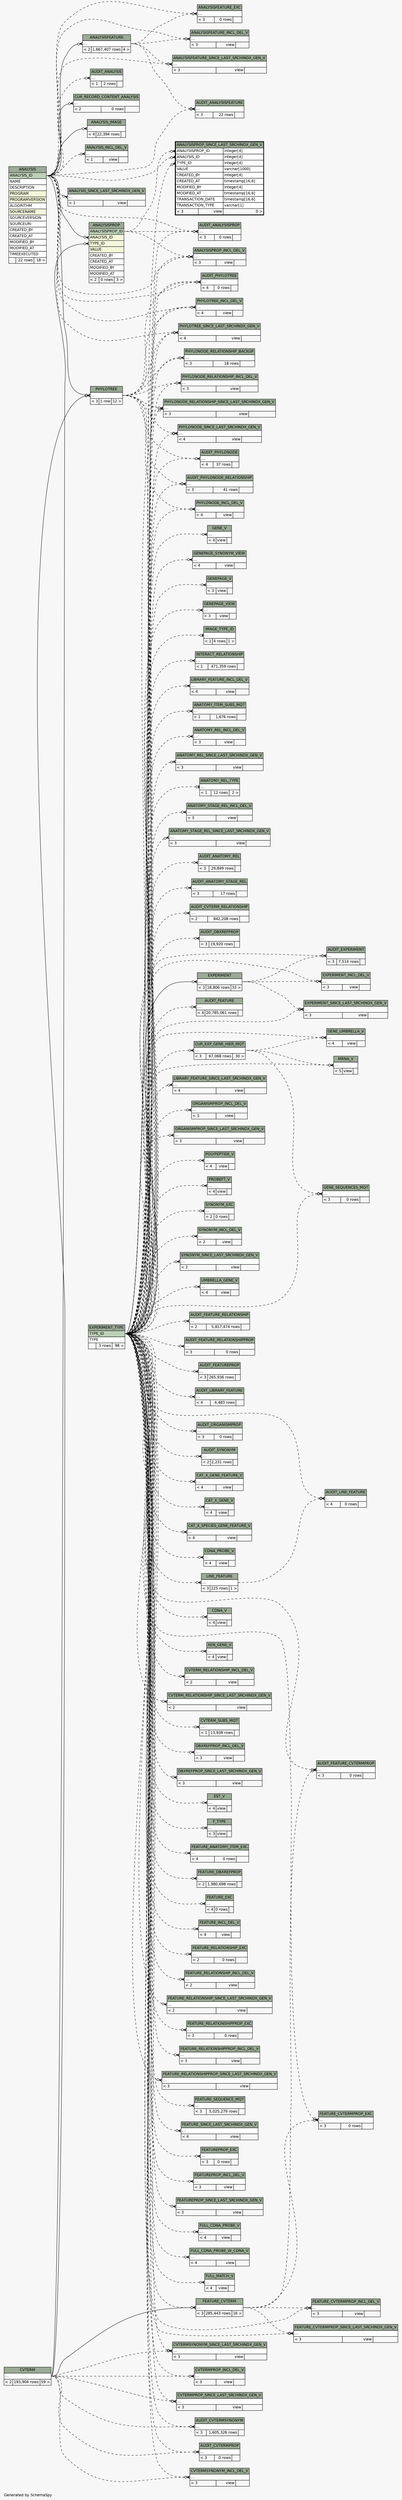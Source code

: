 // dot 2.38.0 on Windows 10 10.0
// SchemaSpy rev Unknown
digraph "impliedTwoDegreesRelationshipsDiagram" {
  graph [
    rankdir="RL"
    bgcolor="#f7f7f7"
    label="\nGenerated by SchemaSpy"
    labeljust="l"
    nodesep="0.18"
    ranksep="0.46"
    fontname="Helvetica"
    fontsize="11"
  ];
  node [
    fontname="Helvetica"
    fontsize="11"
    shape="plaintext"
  ];
  edge [
    arrowsize="0.8"
  ];
  "ANALYSIS_IMAGE":"elipses":w -> "ANALYSIS":"ANALYSIS_ID":e [arrowhead=none dir=back arrowtail=crowodot];
  "ANALYSIS_INCL_DEL_V":"elipses":w -> "ANALYSIS":"ANALYSIS_ID":e [arrowhead=none dir=back arrowtail=crowodot style=dashed];
  "ANALYSIS_SINCE_LAST_SRCHINDX_GEN_V":"elipses":w -> "ANALYSIS":"ANALYSIS_ID":e [arrowhead=none dir=back arrowtail=crowodot style=dashed];
  "ANALYSISFEATURE":"elipses":w -> "ANALYSIS":"ANALYSIS_ID":e [arrowhead=none dir=back arrowtail=crowodot];
  "ANALYSISFEATURE_EXC":"elipses":w -> "ANALYSIS":"ANALYSIS_ID":e [arrowhead=none dir=back arrowtail=crowodot style=dashed];
  "ANALYSISFEATURE_EXC":"elipses":w -> "ANALYSISFEATURE":"elipses":e [arrowhead=none dir=back arrowtail=crowodot style=dashed];
  "ANALYSISFEATURE_INCL_DEL_V":"elipses":w -> "ANALYSIS":"ANALYSIS_ID":e [arrowhead=none dir=back arrowtail=crowodot style=dashed];
  "ANALYSISFEATURE_INCL_DEL_V":"elipses":w -> "ANALYSISFEATURE":"elipses":e [arrowhead=none dir=back arrowtail=crowodot style=dashed];
  "ANALYSISFEATURE_SINCE_LAST_SRCHINDX_GEN_V":"elipses":w -> "ANALYSIS":"ANALYSIS_ID":e [arrowhead=none dir=back arrowtail=crowodot style=dashed];
  "ANALYSISFEATURE_SINCE_LAST_SRCHINDX_GEN_V":"elipses":w -> "ANALYSISFEATURE":"elipses":e [arrowhead=none dir=back arrowtail=crowodot style=dashed];
  "ANALYSISPROP":"ANALYSIS_ID":w -> "ANALYSIS":"ANALYSIS_ID":e [arrowhead=none dir=back arrowtail=crowodot];
  "ANALYSISPROP":"TYPE_ID":w -> "CVTERM":"elipses":e [arrowhead=none dir=back arrowtail=crowodot];
  "ANALYSISPROP_INCL_DEL_V":"elipses":w -> "ANALYSIS":"ANALYSIS_ID":e [arrowhead=none dir=back arrowtail=crowodot style=dashed];
  "ANALYSISPROP_INCL_DEL_V":"elipses":w -> "ANALYSISPROP":"ANALYSISPROP_ID":e [arrowhead=none dir=back arrowtail=crowodot style=dashed];
  "ANALYSISPROP_INCL_DEL_V":"elipses":w -> "EXPERIMENT_TYPE":"TYPE_ID":e [arrowhead=none dir=back arrowtail=crowodot style=dashed];
  "ANALYSISPROP_SINCE_LAST_SRCHINDX_GEN_V":"ANALYSIS_ID":w -> "ANALYSIS":"ANALYSIS_ID":e [arrowhead=none dir=back arrowtail=crowodot style=dashed];
  "ANALYSISPROP_SINCE_LAST_SRCHINDX_GEN_V":"ANALYSISPROP_ID":w -> "ANALYSISPROP":"ANALYSISPROP_ID":e [arrowhead=none dir=back arrowtail=crowodot style=dashed];
  "ANALYSISPROP_SINCE_LAST_SRCHINDX_GEN_V":"TYPE_ID":w -> "EXPERIMENT_TYPE":"TYPE_ID":e [arrowhead=none dir=back arrowtail=crowodot style=dashed];
  "ANATOMY_ITEM_SUBS_MQT":"elipses":w -> "EXPERIMENT_TYPE":"TYPE_ID":e [arrowhead=none dir=back arrowtail=crowodot style=dashed];
  "ANATOMY_REL_INCL_DEL_V":"elipses":w -> "EXPERIMENT_TYPE":"TYPE_ID":e [arrowhead=none dir=back arrowtail=crowodot style=dashed];
  "ANATOMY_REL_SINCE_LAST_SRCHINDX_GEN_V":"elipses":w -> "EXPERIMENT_TYPE":"TYPE_ID":e [arrowhead=none dir=back arrowtail=crowodot style=dashed];
  "ANATOMY_REL_TYPE":"elipses":w -> "EXPERIMENT_TYPE":"TYPE_ID":e [arrowhead=none dir=back arrowtail=teeodot style=dashed];
  "ANATOMY_STAGE_REL_INCL_DEL_V":"elipses":w -> "EXPERIMENT_TYPE":"TYPE_ID":e [arrowhead=none dir=back arrowtail=crowodot style=dashed];
  "ANATOMY_STAGE_REL_SINCE_LAST_SRCHINDX_GEN_V":"elipses":w -> "EXPERIMENT_TYPE":"TYPE_ID":e [arrowhead=none dir=back arrowtail=crowodot style=dashed];
  "AUDIT_ANALYSIS":"elipses":w -> "ANALYSIS":"ANALYSIS_ID":e [arrowhead=none dir=back arrowtail=crowodot style=dashed];
  "AUDIT_ANALYSISFEATURE":"elipses":w -> "ANALYSIS":"ANALYSIS_ID":e [arrowhead=none dir=back arrowtail=crowodot style=dashed];
  "AUDIT_ANALYSISFEATURE":"elipses":w -> "ANALYSISFEATURE":"elipses":e [arrowhead=none dir=back arrowtail=crowodot style=dashed];
  "AUDIT_ANALYSISPROP":"elipses":w -> "ANALYSIS":"ANALYSIS_ID":e [arrowhead=none dir=back arrowtail=crowodot style=dashed];
  "AUDIT_ANALYSISPROP":"elipses":w -> "ANALYSISPROP":"ANALYSISPROP_ID":e [arrowhead=none dir=back arrowtail=crowodot style=dashed];
  "AUDIT_ANALYSISPROP":"elipses":w -> "EXPERIMENT_TYPE":"TYPE_ID":e [arrowhead=none dir=back arrowtail=crowodot style=dashed];
  "AUDIT_ANATOMY_REL":"elipses":w -> "EXPERIMENT_TYPE":"TYPE_ID":e [arrowhead=none dir=back arrowtail=crowodot style=dashed];
  "AUDIT_ANATOMY_STAGE_REL":"elipses":w -> "EXPERIMENT_TYPE":"TYPE_ID":e [arrowhead=none dir=back arrowtail=crowodot style=dashed];
  "AUDIT_CVTERM_RELATIONSHIP":"elipses":w -> "EXPERIMENT_TYPE":"TYPE_ID":e [arrowhead=none dir=back arrowtail=crowodot style=dashed];
  "AUDIT_CVTERMPROP":"elipses":w -> "CVTERM":"elipses":e [arrowhead=none dir=back arrowtail=crowodot style=dashed];
  "AUDIT_CVTERMPROP":"elipses":w -> "EXPERIMENT_TYPE":"TYPE_ID":e [arrowhead=none dir=back arrowtail=crowodot style=dashed];
  "AUDIT_CVTERMSYNONYM":"elipses":w -> "CVTERM":"elipses":e [arrowhead=none dir=back arrowtail=crowodot style=dashed];
  "AUDIT_CVTERMSYNONYM":"elipses":w -> "EXPERIMENT_TYPE":"TYPE_ID":e [arrowhead=none dir=back arrowtail=crowodot style=dashed];
  "AUDIT_DBXREFPROP":"elipses":w -> "EXPERIMENT_TYPE":"TYPE_ID":e [arrowhead=none dir=back arrowtail=crowodot style=dashed];
  "AUDIT_EXPERIMENT":"elipses":w -> "EXPERIMENT":"elipses":e [arrowhead=none dir=back arrowtail=crowodot style=dashed];
  "AUDIT_EXPERIMENT":"elipses":w -> "EXPERIMENT_TYPE":"TYPE_ID":e [arrowhead=none dir=back arrowtail=crowodot style=dashed];
  "AUDIT_FEATURE":"elipses":w -> "EXPERIMENT_TYPE":"TYPE_ID":e [arrowhead=none dir=back arrowtail=crowodot style=dashed];
  "AUDIT_FEATURE_CVTERMPROP":"elipses":w -> "FEATURE_CVTERM":"elipses":e [arrowhead=none dir=back arrowtail=crowodot style=dashed];
  "AUDIT_FEATURE_CVTERMPROP":"elipses":w -> "EXPERIMENT_TYPE":"TYPE_ID":e [arrowhead=none dir=back arrowtail=crowodot style=dashed];
  "AUDIT_FEATURE_RELATIONSHIP":"elipses":w -> "EXPERIMENT_TYPE":"TYPE_ID":e [arrowhead=none dir=back arrowtail=crowodot style=dashed];
  "AUDIT_FEATURE_RELATIONSHIPPROP":"elipses":w -> "EXPERIMENT_TYPE":"TYPE_ID":e [arrowhead=none dir=back arrowtail=crowodot style=dashed];
  "AUDIT_FEATUREPROP":"elipses":w -> "EXPERIMENT_TYPE":"TYPE_ID":e [arrowhead=none dir=back arrowtail=crowodot style=dashed];
  "AUDIT_LIBRARY_FEATURE":"elipses":w -> "EXPERIMENT_TYPE":"TYPE_ID":e [arrowhead=none dir=back arrowtail=crowodot style=dashed];
  "AUDIT_LINE_FEATURE":"elipses":w -> "LINE_FEATURE":"elipses":e [arrowhead=none dir=back arrowtail=crowodot style=dashed];
  "AUDIT_LINE_FEATURE":"elipses":w -> "EXPERIMENT_TYPE":"TYPE_ID":e [arrowhead=none dir=back arrowtail=crowodot style=dashed];
  "AUDIT_ORGANISMPROP":"elipses":w -> "EXPERIMENT_TYPE":"TYPE_ID":e [arrowhead=none dir=back arrowtail=crowodot style=dashed];
  "AUDIT_PHYLONODE":"elipses":w -> "PHYLOTREE":"elipses":e [arrowhead=none dir=back arrowtail=crowodot style=dashed];
  "AUDIT_PHYLONODE":"elipses":w -> "EXPERIMENT_TYPE":"TYPE_ID":e [arrowhead=none dir=back arrowtail=crowodot style=dashed];
  "AUDIT_PHYLONODE_RELATIONSHIP":"elipses":w -> "PHYLOTREE":"elipses":e [arrowhead=none dir=back arrowtail=crowodot style=dashed];
  "AUDIT_PHYLONODE_RELATIONSHIP":"elipses":w -> "EXPERIMENT_TYPE":"TYPE_ID":e [arrowhead=none dir=back arrowtail=crowodot style=dashed];
  "AUDIT_PHYLOTREE":"elipses":w -> "ANALYSIS":"ANALYSIS_ID":e [arrowhead=none dir=back arrowtail=crowodot style=dashed];
  "AUDIT_PHYLOTREE":"elipses":w -> "PHYLOTREE":"elipses":e [arrowhead=none dir=back arrowtail=crowodot style=dashed];
  "AUDIT_PHYLOTREE":"elipses":w -> "EXPERIMENT_TYPE":"TYPE_ID":e [arrowhead=none dir=back arrowtail=crowodot style=dashed];
  "AUDIT_SYNONYM":"elipses":w -> "EXPERIMENT_TYPE":"TYPE_ID":e [arrowhead=none dir=back arrowtail=crowodot style=dashed];
  "CAT_X_GENE_FEATURE_V":"elipses":w -> "EXPERIMENT_TYPE":"TYPE_ID":e [arrowhead=none dir=back arrowtail=crowodot style=dashed];
  "CAT_X_GENE_V":"elipses":w -> "EXPERIMENT_TYPE":"TYPE_ID":e [arrowhead=none dir=back arrowtail=crowodot style=dashed];
  "CAT_X_SPECIES_GENE_FEATURE_V":"elipses":w -> "EXPERIMENT_TYPE":"TYPE_ID":e [arrowhead=none dir=back arrowtail=crowodot style=dashed];
  "CDNA_PROBE_V":"elipses":w -> "EXPERIMENT_TYPE":"TYPE_ID":e [arrowhead=none dir=back arrowtail=crowodot style=dashed];
  "CDNA_V":"elipses":w -> "EXPERIMENT_TYPE":"TYPE_ID":e [arrowhead=none dir=back arrowtail=crowodot style=dashed];
  "CUR_EXP_GENE_HIER_MQT":"elipses":w -> "EXPERIMENT_TYPE":"TYPE_ID":e [arrowhead=none dir=back arrowtail=crowodot style=dashed];
  "CUR_RECORD_CONTENT_ANALYSIS":"elipses":w -> "ANALYSIS":"ANALYSIS_ID":e [arrowhead=none dir=back arrowtail=crowodot];
  "CVTERM_RELATIONSHIP_INCL_DEL_V":"elipses":w -> "EXPERIMENT_TYPE":"TYPE_ID":e [arrowhead=none dir=back arrowtail=crowodot style=dashed];
  "CVTERM_RELATIONSHIP_SINCE_LAST_SRCHINDX_GEN_V":"elipses":w -> "EXPERIMENT_TYPE":"TYPE_ID":e [arrowhead=none dir=back arrowtail=crowodot style=dashed];
  "CVTERM_SUBS_MQT":"elipses":w -> "EXPERIMENT_TYPE":"TYPE_ID":e [arrowhead=none dir=back arrowtail=crowodot style=dashed];
  "CVTERMPROP_INCL_DEL_V":"elipses":w -> "CVTERM":"elipses":e [arrowhead=none dir=back arrowtail=crowodot style=dashed];
  "CVTERMPROP_INCL_DEL_V":"elipses":w -> "EXPERIMENT_TYPE":"TYPE_ID":e [arrowhead=none dir=back arrowtail=crowodot style=dashed];
  "CVTERMPROP_SINCE_LAST_SRCHINDX_GEN_V":"elipses":w -> "CVTERM":"elipses":e [arrowhead=none dir=back arrowtail=crowodot style=dashed];
  "CVTERMPROP_SINCE_LAST_SRCHINDX_GEN_V":"elipses":w -> "EXPERIMENT_TYPE":"TYPE_ID":e [arrowhead=none dir=back arrowtail=crowodot style=dashed];
  "CVTERMSYNONYM_INCL_DEL_V":"elipses":w -> "CVTERM":"elipses":e [arrowhead=none dir=back arrowtail=crowodot style=dashed];
  "CVTERMSYNONYM_INCL_DEL_V":"elipses":w -> "EXPERIMENT_TYPE":"TYPE_ID":e [arrowhead=none dir=back arrowtail=crowodot style=dashed];
  "CVTERMSYNONYM_SINCE_LAST_SRCHINDX_GEN_V":"elipses":w -> "CVTERM":"elipses":e [arrowhead=none dir=back arrowtail=crowodot style=dashed];
  "CVTERMSYNONYM_SINCE_LAST_SRCHINDX_GEN_V":"elipses":w -> "EXPERIMENT_TYPE":"TYPE_ID":e [arrowhead=none dir=back arrowtail=crowodot style=dashed];
  "DBXREFPROP_INCL_DEL_V":"elipses":w -> "EXPERIMENT_TYPE":"TYPE_ID":e [arrowhead=none dir=back arrowtail=crowodot style=dashed];
  "DBXREFPROP_SINCE_LAST_SRCHINDX_GEN_V":"elipses":w -> "EXPERIMENT_TYPE":"TYPE_ID":e [arrowhead=none dir=back arrowtail=crowodot style=dashed];
  "EST_V":"elipses":w -> "EXPERIMENT_TYPE":"TYPE_ID":e [arrowhead=none dir=back arrowtail=crowodot style=dashed];
  "EXPERIMENT":"elipses":w -> "EXPERIMENT_TYPE":"TYPE_ID":e [arrowhead=none dir=back arrowtail=crowodot];
  "EXPERIMENT_INCL_DEL_V":"elipses":w -> "EXPERIMENT":"elipses":e [arrowhead=none dir=back arrowtail=crowodot style=dashed];
  "EXPERIMENT_INCL_DEL_V":"elipses":w -> "EXPERIMENT_TYPE":"TYPE_ID":e [arrowhead=none dir=back arrowtail=crowodot style=dashed];
  "EXPERIMENT_SINCE_LAST_SRCHINDX_GEN_V":"elipses":w -> "EXPERIMENT":"elipses":e [arrowhead=none dir=back arrowtail=crowodot style=dashed];
  "EXPERIMENT_SINCE_LAST_SRCHINDX_GEN_V":"elipses":w -> "EXPERIMENT_TYPE":"TYPE_ID":e [arrowhead=none dir=back arrowtail=crowodot style=dashed];
  "F_TYPE":"elipses":w -> "EXPERIMENT_TYPE":"TYPE_ID":e [arrowhead=none dir=back arrowtail=crowodot style=dashed];
  "FEATURE_ANATOMY_ITEM_EXC":"elipses":w -> "EXPERIMENT_TYPE":"TYPE_ID":e [arrowhead=none dir=back arrowtail=crowodot style=dashed];
  "FEATURE_CVTERM":"elipses":w -> "CVTERM":"elipses":e [arrowhead=none dir=back arrowtail=crowodot];
  "FEATURE_CVTERM":"elipses":w -> "EXPERIMENT_TYPE":"TYPE_ID":e [arrowhead=none dir=back arrowtail=crowodot style=dashed];
  "FEATURE_CVTERMPROP_EXC":"elipses":w -> "FEATURE_CVTERM":"elipses":e [arrowhead=none dir=back arrowtail=crowodot style=dashed];
  "FEATURE_CVTERMPROP_EXC":"elipses":w -> "EXPERIMENT_TYPE":"TYPE_ID":e [arrowhead=none dir=back arrowtail=crowodot style=dashed];
  "FEATURE_CVTERMPROP_INCL_DEL_V":"elipses":w -> "FEATURE_CVTERM":"elipses":e [arrowhead=none dir=back arrowtail=crowodot style=dashed];
  "FEATURE_CVTERMPROP_INCL_DEL_V":"elipses":w -> "EXPERIMENT_TYPE":"TYPE_ID":e [arrowhead=none dir=back arrowtail=crowodot style=dashed];
  "FEATURE_CVTERMPROP_SINCE_LAST_SRCHINDX_GEN_V":"elipses":w -> "FEATURE_CVTERM":"elipses":e [arrowhead=none dir=back arrowtail=crowodot style=dashed];
  "FEATURE_CVTERMPROP_SINCE_LAST_SRCHINDX_GEN_V":"elipses":w -> "EXPERIMENT_TYPE":"TYPE_ID":e [arrowhead=none dir=back arrowtail=crowodot style=dashed];
  "FEATURE_DBXREFPROP":"elipses":w -> "EXPERIMENT_TYPE":"TYPE_ID":e [arrowhead=none dir=back arrowtail=crowodot style=dashed];
  "FEATURE_EXC":"elipses":w -> "EXPERIMENT_TYPE":"TYPE_ID":e [arrowhead=none dir=back arrowtail=crowodot style=dashed];
  "FEATURE_INCL_DEL_V":"elipses":w -> "EXPERIMENT_TYPE":"TYPE_ID":e [arrowhead=none dir=back arrowtail=crowodot style=dashed];
  "FEATURE_RELATIONSHIP_EXC":"elipses":w -> "EXPERIMENT_TYPE":"TYPE_ID":e [arrowhead=none dir=back arrowtail=crowodot style=dashed];
  "FEATURE_RELATIONSHIP_INCL_DEL_V":"elipses":w -> "EXPERIMENT_TYPE":"TYPE_ID":e [arrowhead=none dir=back arrowtail=crowodot style=dashed];
  "FEATURE_RELATIONSHIP_SINCE_LAST_SRCHINDX_GEN_V":"elipses":w -> "EXPERIMENT_TYPE":"TYPE_ID":e [arrowhead=none dir=back arrowtail=crowodot style=dashed];
  "FEATURE_RELATIONSHIPPROP_EXC":"elipses":w -> "EXPERIMENT_TYPE":"TYPE_ID":e [arrowhead=none dir=back arrowtail=crowodot style=dashed];
  "FEATURE_RELATIONSHIPPROP_INCL_DEL_V":"elipses":w -> "EXPERIMENT_TYPE":"TYPE_ID":e [arrowhead=none dir=back arrowtail=crowodot style=dashed];
  "FEATURE_RELATIONSHIPPROP_SINCE_LAST_SRCHINDX_GEN_V":"elipses":w -> "EXPERIMENT_TYPE":"TYPE_ID":e [arrowhead=none dir=back arrowtail=crowodot style=dashed];
  "FEATURE_SEQUENCE_MQT":"elipses":w -> "EXPERIMENT_TYPE":"TYPE_ID":e [arrowhead=none dir=back arrowtail=crowodot style=dashed];
  "FEATURE_SINCE_LAST_SRCHINDX_GEN_V":"elipses":w -> "EXPERIMENT_TYPE":"TYPE_ID":e [arrowhead=none dir=back arrowtail=crowodot style=dashed];
  "FEATUREPROP_EXC":"elipses":w -> "EXPERIMENT_TYPE":"TYPE_ID":e [arrowhead=none dir=back arrowtail=crowodot style=dashed];
  "FEATUREPROP_INCL_DEL_V":"elipses":w -> "EXPERIMENT_TYPE":"TYPE_ID":e [arrowhead=none dir=back arrowtail=crowodot style=dashed];
  "FEATUREPROP_SINCE_LAST_SRCHINDX_GEN_V":"elipses":w -> "EXPERIMENT_TYPE":"TYPE_ID":e [arrowhead=none dir=back arrowtail=crowodot style=dashed];
  "FULL_CDNA_PROBE_V":"elipses":w -> "EXPERIMENT_TYPE":"TYPE_ID":e [arrowhead=none dir=back arrowtail=crowodot style=dashed];
  "FULL_CDNA_PROBE_W_CDNA_V":"elipses":w -> "EXPERIMENT_TYPE":"TYPE_ID":e [arrowhead=none dir=back arrowtail=crowodot style=dashed];
  "FULL_MATCH_V":"elipses":w -> "EXPERIMENT_TYPE":"TYPE_ID":e [arrowhead=none dir=back arrowtail=crowodot style=dashed];
  "GENE_SEQUENCES_MQT":"elipses":w -> "CUR_EXP_GENE_HIER_MQT":"elipses":e [arrowhead=none dir=back arrowtail=crowodot style=dashed];
  "GENE_SEQUENCES_MQT":"elipses":w -> "EXPERIMENT_TYPE":"TYPE_ID":e [arrowhead=none dir=back arrowtail=crowodot style=dashed];
  "GENE_UMBRELLA_V":"elipses":w -> "CUR_EXP_GENE_HIER_MQT":"elipses":e [arrowhead=none dir=back arrowtail=crowodot style=dashed];
  "GENE_UMBRELLA_V":"elipses":w -> "EXPERIMENT_TYPE":"TYPE_ID":e [arrowhead=none dir=back arrowtail=crowodot style=dashed];
  "GENE_V":"elipses":w -> "EXPERIMENT_TYPE":"TYPE_ID":e [arrowhead=none dir=back arrowtail=crowodot style=dashed];
  "GENEPAGE_SYNONYM_VIEW":"elipses":w -> "EXPERIMENT_TYPE":"TYPE_ID":e [arrowhead=none dir=back arrowtail=crowodot style=dashed];
  "GENEPAGE_V":"elipses":w -> "EXPERIMENT_TYPE":"TYPE_ID":e [arrowhead=none dir=back arrowtail=crowodot style=dashed];
  "GENEPAGE_VIEW":"elipses":w -> "EXPERIMENT_TYPE":"TYPE_ID":e [arrowhead=none dir=back arrowtail=crowodot style=dashed];
  "IMAGE_TYPE_ID":"elipses":w -> "EXPERIMENT_TYPE":"TYPE_ID":e [arrowhead=none dir=back arrowtail=teeodot style=dashed];
  "INTERACT_RELATIONSHIP":"elipses":w -> "EXPERIMENT_TYPE":"TYPE_ID":e [arrowhead=none dir=back arrowtail=crowodot style=dashed];
  "LIBRARY_FEATURE_INCL_DEL_V":"elipses":w -> "EXPERIMENT_TYPE":"TYPE_ID":e [arrowhead=none dir=back arrowtail=crowodot style=dashed];
  "LIBRARY_FEATURE_SINCE_LAST_SRCHINDX_GEN_V":"elipses":w -> "EXPERIMENT_TYPE":"TYPE_ID":e [arrowhead=none dir=back arrowtail=crowodot style=dashed];
  "LINE_FEATURE":"elipses":w -> "EXPERIMENT_TYPE":"TYPE_ID":e [arrowhead=none dir=back arrowtail=crowodot style=dashed];
  "MRNA_V":"elipses":w -> "CUR_EXP_GENE_HIER_MQT":"elipses":e [arrowhead=none dir=back arrowtail=crowodot style=dashed];
  "MRNA_V":"elipses":w -> "EXPERIMENT_TYPE":"TYPE_ID":e [arrowhead=none dir=back arrowtail=crowodot style=dashed];
  "ORGANISMPROP_INCL_DEL_V":"elipses":w -> "EXPERIMENT_TYPE":"TYPE_ID":e [arrowhead=none dir=back arrowtail=crowodot style=dashed];
  "ORGANISMPROP_SINCE_LAST_SRCHINDX_GEN_V":"elipses":w -> "EXPERIMENT_TYPE":"TYPE_ID":e [arrowhead=none dir=back arrowtail=crowodot style=dashed];
  "PHYLONODE_INCL_DEL_V":"elipses":w -> "PHYLOTREE":"elipses":e [arrowhead=none dir=back arrowtail=crowodot style=dashed];
  "PHYLONODE_INCL_DEL_V":"elipses":w -> "EXPERIMENT_TYPE":"TYPE_ID":e [arrowhead=none dir=back arrowtail=crowodot style=dashed];
  "PHYLONODE_RELATIONSHIP_BACKUP":"elipses":w -> "PHYLOTREE":"elipses":e [arrowhead=none dir=back arrowtail=crowodot style=dashed];
  "PHYLONODE_RELATIONSHIP_BACKUP":"elipses":w -> "EXPERIMENT_TYPE":"TYPE_ID":e [arrowhead=none dir=back arrowtail=crowodot style=dashed];
  "PHYLONODE_RELATIONSHIP_INCL_DEL_V":"elipses":w -> "PHYLOTREE":"elipses":e [arrowhead=none dir=back arrowtail=crowodot style=dashed];
  "PHYLONODE_RELATIONSHIP_INCL_DEL_V":"elipses":w -> "EXPERIMENT_TYPE":"TYPE_ID":e [arrowhead=none dir=back arrowtail=crowodot style=dashed];
  "PHYLONODE_RELATIONSHIP_SINCE_LAST_SRCHINDX_GEN_V":"elipses":w -> "PHYLOTREE":"elipses":e [arrowhead=none dir=back arrowtail=crowodot style=dashed];
  "PHYLONODE_RELATIONSHIP_SINCE_LAST_SRCHINDX_GEN_V":"elipses":w -> "EXPERIMENT_TYPE":"TYPE_ID":e [arrowhead=none dir=back arrowtail=crowodot style=dashed];
  "PHYLONODE_SINCE_LAST_SRCHINDX_GEN_V":"elipses":w -> "PHYLOTREE":"elipses":e [arrowhead=none dir=back arrowtail=crowodot style=dashed];
  "PHYLONODE_SINCE_LAST_SRCHINDX_GEN_V":"elipses":w -> "EXPERIMENT_TYPE":"TYPE_ID":e [arrowhead=none dir=back arrowtail=crowodot style=dashed];
  "PHYLOTREE":"elipses":w -> "ANALYSIS":"ANALYSIS_ID":e [arrowhead=none dir=back arrowtail=crowodot];
  "PHYLOTREE":"elipses":w -> "CVTERM":"elipses":e [arrowhead=none dir=back arrowtail=crowodot];
  "PHYLOTREE_INCL_DEL_V":"elipses":w -> "ANALYSIS":"ANALYSIS_ID":e [arrowhead=none dir=back arrowtail=crowodot style=dashed];
  "PHYLOTREE_INCL_DEL_V":"elipses":w -> "PHYLOTREE":"elipses":e [arrowhead=none dir=back arrowtail=crowodot style=dashed];
  "PHYLOTREE_INCL_DEL_V":"elipses":w -> "EXPERIMENT_TYPE":"TYPE_ID":e [arrowhead=none dir=back arrowtail=crowodot style=dashed];
  "PHYLOTREE_SINCE_LAST_SRCHINDX_GEN_V":"elipses":w -> "ANALYSIS":"ANALYSIS_ID":e [arrowhead=none dir=back arrowtail=crowodot style=dashed];
  "PHYLOTREE_SINCE_LAST_SRCHINDX_GEN_V":"elipses":w -> "PHYLOTREE":"elipses":e [arrowhead=none dir=back arrowtail=crowodot style=dashed];
  "PHYLOTREE_SINCE_LAST_SRCHINDX_GEN_V":"elipses":w -> "EXPERIMENT_TYPE":"TYPE_ID":e [arrowhead=none dir=back arrowtail=crowodot style=dashed];
  "POLYPEPTIDE_V":"elipses":w -> "EXPERIMENT_TYPE":"TYPE_ID":e [arrowhead=none dir=back arrowtail=crowodot style=dashed];
  "PROBEFT_V":"elipses":w -> "EXPERIMENT_TYPE":"TYPE_ID":e [arrowhead=none dir=back arrowtail=crowodot style=dashed];
  "SYNONYM_EXC":"elipses":w -> "EXPERIMENT_TYPE":"TYPE_ID":e [arrowhead=none dir=back arrowtail=crowodot style=dashed];
  "SYNONYM_INCL_DEL_V":"elipses":w -> "EXPERIMENT_TYPE":"TYPE_ID":e [arrowhead=none dir=back arrowtail=crowodot style=dashed];
  "SYNONYM_SINCE_LAST_SRCHINDX_GEN_V":"elipses":w -> "EXPERIMENT_TYPE":"TYPE_ID":e [arrowhead=none dir=back arrowtail=crowodot style=dashed];
  "UMBRELLA_GENE_V":"elipses":w -> "EXPERIMENT_TYPE":"TYPE_ID":e [arrowhead=none dir=back arrowtail=crowodot style=dashed];
  "XEN_GENE_V":"elipses":w -> "EXPERIMENT_TYPE":"TYPE_ID":e [arrowhead=none dir=back arrowtail=crowodot style=dashed];
  "ANALYSIS" [
    label=<
    <TABLE BORDER="0" CELLBORDER="1" CELLSPACING="0" BGCOLOR="#ffffff">
      <TR><TD COLSPAN="3" BGCOLOR="#9bab96" ALIGN="CENTER">ANALYSIS</TD></TR>
      <TR><TD PORT="ANALYSIS_ID" COLSPAN="3" BGCOLOR="#bed1b8" ALIGN="LEFT">ANALYSIS_ID</TD></TR>
      <TR><TD PORT="NAME" COLSPAN="3" ALIGN="LEFT">NAME</TD></TR>
      <TR><TD PORT="DESCRIPTION" COLSPAN="3" ALIGN="LEFT">DESCRIPTION</TD></TR>
      <TR><TD PORT="PROGRAM" COLSPAN="3" BGCOLOR="#f4f7da" ALIGN="LEFT">PROGRAM</TD></TR>
      <TR><TD PORT="PROGRAMVERSION" COLSPAN="3" BGCOLOR="#f4f7da" ALIGN="LEFT">PROGRAMVERSION</TD></TR>
      <TR><TD PORT="ALGORITHM" COLSPAN="3" ALIGN="LEFT">ALGORITHM</TD></TR>
      <TR><TD PORT="SOURCENAME" COLSPAN="3" BGCOLOR="#f4f7da" ALIGN="LEFT">SOURCENAME</TD></TR>
      <TR><TD PORT="SOURCEVERSION" COLSPAN="3" ALIGN="LEFT">SOURCEVERSION</TD></TR>
      <TR><TD PORT="SOURCEURI" COLSPAN="3" ALIGN="LEFT">SOURCEURI</TD></TR>
      <TR><TD PORT="CREATED_BY" COLSPAN="3" ALIGN="LEFT">CREATED_BY</TD></TR>
      <TR><TD PORT="CREATED_AT" COLSPAN="3" ALIGN="LEFT">CREATED_AT</TD></TR>
      <TR><TD PORT="MODIFIED_BY" COLSPAN="3" ALIGN="LEFT">MODIFIED_BY</TD></TR>
      <TR><TD PORT="MODIFIED_AT" COLSPAN="3" ALIGN="LEFT">MODIFIED_AT</TD></TR>
      <TR><TD PORT="TIMEEXECUTED" COLSPAN="3" ALIGN="LEFT">TIMEEXECUTED</TD></TR>
      <TR><TD ALIGN="LEFT" BGCOLOR="#f7f7f7">  </TD><TD ALIGN="RIGHT" BGCOLOR="#f7f7f7">22 rows</TD><TD ALIGN="RIGHT" BGCOLOR="#f7f7f7">18 &gt;</TD></TR>
    </TABLE>>
    URL="ANALYSIS.html"
    tooltip="ANALYSIS"
  ];
  "ANALYSIS_IMAGE" [
    label=<
    <TABLE BORDER="0" CELLBORDER="1" CELLSPACING="0" BGCOLOR="#ffffff">
      <TR><TD COLSPAN="3" BGCOLOR="#9bab96" ALIGN="CENTER">ANALYSIS_IMAGE</TD></TR>
      <TR><TD PORT="elipses" COLSPAN="3" ALIGN="LEFT">...</TD></TR>
      <TR><TD ALIGN="LEFT" BGCOLOR="#f7f7f7">&lt; 4</TD><TD ALIGN="RIGHT" BGCOLOR="#f7f7f7">22,394 rows</TD><TD ALIGN="RIGHT" BGCOLOR="#f7f7f7">  </TD></TR>
    </TABLE>>
    URL="ANALYSIS_IMAGE.html"
    tooltip="ANALYSIS_IMAGE"
  ];
  "ANALYSIS_INCL_DEL_V" [
    label=<
    <TABLE BORDER="0" CELLBORDER="1" CELLSPACING="0" BGCOLOR="#ffffff">
      <TR><TD COLSPAN="3" BGCOLOR="#9bab96" ALIGN="CENTER">ANALYSIS_INCL_DEL_V</TD></TR>
      <TR><TD PORT="elipses" COLSPAN="3" ALIGN="LEFT">...</TD></TR>
      <TR><TD ALIGN="LEFT" BGCOLOR="#f7f7f7">&lt; 1</TD><TD ALIGN="RIGHT" BGCOLOR="#f7f7f7">view</TD><TD ALIGN="RIGHT" BGCOLOR="#f7f7f7">  </TD></TR>
    </TABLE>>
    URL="ANALYSIS_INCL_DEL_V.html"
    tooltip="ANALYSIS_INCL_DEL_V"
  ];
  "ANALYSIS_SINCE_LAST_SRCHINDX_GEN_V" [
    label=<
    <TABLE BORDER="0" CELLBORDER="1" CELLSPACING="0" BGCOLOR="#ffffff">
      <TR><TD COLSPAN="3" BGCOLOR="#9bab96" ALIGN="CENTER">ANALYSIS_SINCE_LAST_SRCHINDX_GEN_V</TD></TR>
      <TR><TD PORT="elipses" COLSPAN="3" ALIGN="LEFT">...</TD></TR>
      <TR><TD ALIGN="LEFT" BGCOLOR="#f7f7f7">&lt; 1</TD><TD ALIGN="RIGHT" BGCOLOR="#f7f7f7">view</TD><TD ALIGN="RIGHT" BGCOLOR="#f7f7f7">  </TD></TR>
    </TABLE>>
    URL="ANALYSIS_SINCE_LAST_SRCHINDX_GEN_V.html"
    tooltip="ANALYSIS_SINCE_LAST_SRCHINDX_GEN_V"
  ];
  "ANALYSISFEATURE" [
    label=<
    <TABLE BORDER="0" CELLBORDER="1" CELLSPACING="0" BGCOLOR="#ffffff">
      <TR><TD COLSPAN="3" BGCOLOR="#9bab96" ALIGN="CENTER">ANALYSISFEATURE</TD></TR>
      <TR><TD PORT="elipses" COLSPAN="3" ALIGN="LEFT">...</TD></TR>
      <TR><TD ALIGN="LEFT" BGCOLOR="#f7f7f7">&lt; 2</TD><TD ALIGN="RIGHT" BGCOLOR="#f7f7f7">1,667,407 rows</TD><TD ALIGN="RIGHT" BGCOLOR="#f7f7f7">4 &gt;</TD></TR>
    </TABLE>>
    URL="ANALYSISFEATURE.html"
    tooltip="ANALYSISFEATURE"
  ];
  "ANALYSISFEATURE_EXC" [
    label=<
    <TABLE BORDER="0" CELLBORDER="1" CELLSPACING="0" BGCOLOR="#ffffff">
      <TR><TD COLSPAN="3" BGCOLOR="#9bab96" ALIGN="CENTER">ANALYSISFEATURE_EXC</TD></TR>
      <TR><TD PORT="elipses" COLSPAN="3" ALIGN="LEFT">...</TD></TR>
      <TR><TD ALIGN="LEFT" BGCOLOR="#f7f7f7">&lt; 3</TD><TD ALIGN="RIGHT" BGCOLOR="#f7f7f7">0 rows</TD><TD ALIGN="RIGHT" BGCOLOR="#f7f7f7">  </TD></TR>
    </TABLE>>
    URL="ANALYSISFEATURE_EXC.html"
    tooltip="ANALYSISFEATURE_EXC"
  ];
  "ANALYSISFEATURE_INCL_DEL_V" [
    label=<
    <TABLE BORDER="0" CELLBORDER="1" CELLSPACING="0" BGCOLOR="#ffffff">
      <TR><TD COLSPAN="3" BGCOLOR="#9bab96" ALIGN="CENTER">ANALYSISFEATURE_INCL_DEL_V</TD></TR>
      <TR><TD PORT="elipses" COLSPAN="3" ALIGN="LEFT">...</TD></TR>
      <TR><TD ALIGN="LEFT" BGCOLOR="#f7f7f7">&lt; 3</TD><TD ALIGN="RIGHT" BGCOLOR="#f7f7f7">view</TD><TD ALIGN="RIGHT" BGCOLOR="#f7f7f7">  </TD></TR>
    </TABLE>>
    URL="ANALYSISFEATURE_INCL_DEL_V.html"
    tooltip="ANALYSISFEATURE_INCL_DEL_V"
  ];
  "ANALYSISFEATURE_SINCE_LAST_SRCHINDX_GEN_V" [
    label=<
    <TABLE BORDER="0" CELLBORDER="1" CELLSPACING="0" BGCOLOR="#ffffff">
      <TR><TD COLSPAN="3" BGCOLOR="#9bab96" ALIGN="CENTER">ANALYSISFEATURE_SINCE_LAST_SRCHINDX_GEN_V</TD></TR>
      <TR><TD PORT="elipses" COLSPAN="3" ALIGN="LEFT">...</TD></TR>
      <TR><TD ALIGN="LEFT" BGCOLOR="#f7f7f7">&lt; 3</TD><TD ALIGN="RIGHT" BGCOLOR="#f7f7f7">view</TD><TD ALIGN="RIGHT" BGCOLOR="#f7f7f7">  </TD></TR>
    </TABLE>>
    URL="ANALYSISFEATURE_SINCE_LAST_SRCHINDX_GEN_V.html"
    tooltip="ANALYSISFEATURE_SINCE_LAST_SRCHINDX_GEN_V"
  ];
  "ANALYSISPROP" [
    label=<
    <TABLE BORDER="0" CELLBORDER="1" CELLSPACING="0" BGCOLOR="#ffffff">
      <TR><TD COLSPAN="3" BGCOLOR="#9bab96" ALIGN="CENTER">ANALYSISPROP</TD></TR>
      <TR><TD PORT="ANALYSISPROP_ID" COLSPAN="3" BGCOLOR="#bed1b8" ALIGN="LEFT">ANALYSISPROP_ID</TD></TR>
      <TR><TD PORT="ANALYSIS_ID" COLSPAN="3" BGCOLOR="#f4f7da" ALIGN="LEFT">ANALYSIS_ID</TD></TR>
      <TR><TD PORT="TYPE_ID" COLSPAN="3" BGCOLOR="#f4f7da" ALIGN="LEFT">TYPE_ID</TD></TR>
      <TR><TD PORT="VALUE" COLSPAN="3" BGCOLOR="#f4f7da" ALIGN="LEFT">VALUE</TD></TR>
      <TR><TD PORT="CREATED_BY" COLSPAN="3" ALIGN="LEFT">CREATED_BY</TD></TR>
      <TR><TD PORT="CREATED_AT" COLSPAN="3" ALIGN="LEFT">CREATED_AT</TD></TR>
      <TR><TD PORT="MODIFIED_BY" COLSPAN="3" ALIGN="LEFT">MODIFIED_BY</TD></TR>
      <TR><TD PORT="MODIFIED_AT" COLSPAN="3" ALIGN="LEFT">MODIFIED_AT</TD></TR>
      <TR><TD ALIGN="LEFT" BGCOLOR="#f7f7f7">&lt; 2</TD><TD ALIGN="RIGHT" BGCOLOR="#f7f7f7">0 rows</TD><TD ALIGN="RIGHT" BGCOLOR="#f7f7f7">3 &gt;</TD></TR>
    </TABLE>>
    URL="ANALYSISPROP.html"
    tooltip="ANALYSISPROP"
  ];
  "ANALYSISPROP_INCL_DEL_V" [
    label=<
    <TABLE BORDER="0" CELLBORDER="1" CELLSPACING="0" BGCOLOR="#ffffff">
      <TR><TD COLSPAN="3" BGCOLOR="#9bab96" ALIGN="CENTER">ANALYSISPROP_INCL_DEL_V</TD></TR>
      <TR><TD PORT="elipses" COLSPAN="3" ALIGN="LEFT">...</TD></TR>
      <TR><TD ALIGN="LEFT" BGCOLOR="#f7f7f7">&lt; 3</TD><TD ALIGN="RIGHT" BGCOLOR="#f7f7f7">view</TD><TD ALIGN="RIGHT" BGCOLOR="#f7f7f7">  </TD></TR>
    </TABLE>>
    URL="ANALYSISPROP_INCL_DEL_V.html"
    tooltip="ANALYSISPROP_INCL_DEL_V"
  ];
  "ANALYSISPROP_SINCE_LAST_SRCHINDX_GEN_V" [
    label=<
    <TABLE BORDER="2" CELLBORDER="1" CELLSPACING="0" BGCOLOR="#ffffff">
      <TR><TD COLSPAN="3" BGCOLOR="#9bab96" ALIGN="CENTER">ANALYSISPROP_SINCE_LAST_SRCHINDX_GEN_V</TD></TR>
      <TR><TD PORT="ANALYSISPROP_ID" COLSPAN="2" ALIGN="LEFT">ANALYSISPROP_ID</TD><TD PORT="ANALYSISPROP_ID.type" ALIGN="LEFT">integer[4]</TD></TR>
      <TR><TD PORT="ANALYSIS_ID" COLSPAN="2" ALIGN="LEFT">ANALYSIS_ID</TD><TD PORT="ANALYSIS_ID.type" ALIGN="LEFT">integer[4]</TD></TR>
      <TR><TD PORT="TYPE_ID" COLSPAN="2" ALIGN="LEFT">TYPE_ID</TD><TD PORT="TYPE_ID.type" ALIGN="LEFT">integer[4]</TD></TR>
      <TR><TD PORT="VALUE" COLSPAN="2" ALIGN="LEFT">VALUE</TD><TD PORT="VALUE.type" ALIGN="LEFT">varchar[1000]</TD></TR>
      <TR><TD PORT="CREATED_BY" COLSPAN="2" ALIGN="LEFT">CREATED_BY</TD><TD PORT="CREATED_BY.type" ALIGN="LEFT">integer[4]</TD></TR>
      <TR><TD PORT="CREATED_AT" COLSPAN="2" ALIGN="LEFT">CREATED_AT</TD><TD PORT="CREATED_AT.type" ALIGN="LEFT">timestamp[16,6]</TD></TR>
      <TR><TD PORT="MODIFIED_BY" COLSPAN="2" ALIGN="LEFT">MODIFIED_BY</TD><TD PORT="MODIFIED_BY.type" ALIGN="LEFT">integer[4]</TD></TR>
      <TR><TD PORT="MODIFIED_AT" COLSPAN="2" ALIGN="LEFT">MODIFIED_AT</TD><TD PORT="MODIFIED_AT.type" ALIGN="LEFT">timestamp[16,6]</TD></TR>
      <TR><TD PORT="TRANSACTION_DATE" COLSPAN="2" ALIGN="LEFT">TRANSACTION_DATE</TD><TD PORT="TRANSACTION_DATE.type" ALIGN="LEFT">timestamp[16,6]</TD></TR>
      <TR><TD PORT="TRANSACTION_TYPE" COLSPAN="2" ALIGN="LEFT">TRANSACTION_TYPE</TD><TD PORT="TRANSACTION_TYPE.type" ALIGN="LEFT">varchar[1]</TD></TR>
      <TR><TD ALIGN="LEFT" BGCOLOR="#f7f7f7">&lt; 3</TD><TD ALIGN="RIGHT" BGCOLOR="#f7f7f7">view</TD><TD ALIGN="RIGHT" BGCOLOR="#f7f7f7">0 &gt;</TD></TR>
    </TABLE>>
    URL="ANALYSISPROP_SINCE_LAST_SRCHINDX_GEN_V.html"
    tooltip="ANALYSISPROP_SINCE_LAST_SRCHINDX_GEN_V"
  ];
  "ANATOMY_ITEM_SUBS_MQT" [
    label=<
    <TABLE BORDER="0" CELLBORDER="1" CELLSPACING="0" BGCOLOR="#ffffff">
      <TR><TD COLSPAN="3" BGCOLOR="#9bab96" ALIGN="CENTER">ANATOMY_ITEM_SUBS_MQT</TD></TR>
      <TR><TD PORT="elipses" COLSPAN="3" ALIGN="LEFT">...</TD></TR>
      <TR><TD ALIGN="LEFT" BGCOLOR="#f7f7f7">&lt; 1</TD><TD ALIGN="RIGHT" BGCOLOR="#f7f7f7">1,676 rows</TD><TD ALIGN="RIGHT" BGCOLOR="#f7f7f7">  </TD></TR>
    </TABLE>>
    URL="ANATOMY_ITEM_SUBS_MQT.html"
    tooltip="ANATOMY_ITEM_SUBS_MQT"
  ];
  "ANATOMY_REL_INCL_DEL_V" [
    label=<
    <TABLE BORDER="0" CELLBORDER="1" CELLSPACING="0" BGCOLOR="#ffffff">
      <TR><TD COLSPAN="3" BGCOLOR="#9bab96" ALIGN="CENTER">ANATOMY_REL_INCL_DEL_V</TD></TR>
      <TR><TD PORT="elipses" COLSPAN="3" ALIGN="LEFT">...</TD></TR>
      <TR><TD ALIGN="LEFT" BGCOLOR="#f7f7f7">&lt; 3</TD><TD ALIGN="RIGHT" BGCOLOR="#f7f7f7">view</TD><TD ALIGN="RIGHT" BGCOLOR="#f7f7f7">  </TD></TR>
    </TABLE>>
    URL="ANATOMY_REL_INCL_DEL_V.html"
    tooltip="ANATOMY_REL_INCL_DEL_V"
  ];
  "ANATOMY_REL_SINCE_LAST_SRCHINDX_GEN_V" [
    label=<
    <TABLE BORDER="0" CELLBORDER="1" CELLSPACING="0" BGCOLOR="#ffffff">
      <TR><TD COLSPAN="3" BGCOLOR="#9bab96" ALIGN="CENTER">ANATOMY_REL_SINCE_LAST_SRCHINDX_GEN_V</TD></TR>
      <TR><TD PORT="elipses" COLSPAN="3" ALIGN="LEFT">...</TD></TR>
      <TR><TD ALIGN="LEFT" BGCOLOR="#f7f7f7">&lt; 3</TD><TD ALIGN="RIGHT" BGCOLOR="#f7f7f7">view</TD><TD ALIGN="RIGHT" BGCOLOR="#f7f7f7">  </TD></TR>
    </TABLE>>
    URL="ANATOMY_REL_SINCE_LAST_SRCHINDX_GEN_V.html"
    tooltip="ANATOMY_REL_SINCE_LAST_SRCHINDX_GEN_V"
  ];
  "ANATOMY_REL_TYPE" [
    label=<
    <TABLE BORDER="0" CELLBORDER="1" CELLSPACING="0" BGCOLOR="#ffffff">
      <TR><TD COLSPAN="3" BGCOLOR="#9bab96" ALIGN="CENTER">ANATOMY_REL_TYPE</TD></TR>
      <TR><TD PORT="elipses" COLSPAN="3" ALIGN="LEFT">...</TD></TR>
      <TR><TD ALIGN="LEFT" BGCOLOR="#f7f7f7">&lt; 1</TD><TD ALIGN="RIGHT" BGCOLOR="#f7f7f7">12 rows</TD><TD ALIGN="RIGHT" BGCOLOR="#f7f7f7">2 &gt;</TD></TR>
    </TABLE>>
    URL="ANATOMY_REL_TYPE.html"
    tooltip="ANATOMY_REL_TYPE"
  ];
  "ANATOMY_STAGE_REL_INCL_DEL_V" [
    label=<
    <TABLE BORDER="0" CELLBORDER="1" CELLSPACING="0" BGCOLOR="#ffffff">
      <TR><TD COLSPAN="3" BGCOLOR="#9bab96" ALIGN="CENTER">ANATOMY_STAGE_REL_INCL_DEL_V</TD></TR>
      <TR><TD PORT="elipses" COLSPAN="3" ALIGN="LEFT">...</TD></TR>
      <TR><TD ALIGN="LEFT" BGCOLOR="#f7f7f7">&lt; 3</TD><TD ALIGN="RIGHT" BGCOLOR="#f7f7f7">view</TD><TD ALIGN="RIGHT" BGCOLOR="#f7f7f7">  </TD></TR>
    </TABLE>>
    URL="ANATOMY_STAGE_REL_INCL_DEL_V.html"
    tooltip="ANATOMY_STAGE_REL_INCL_DEL_V"
  ];
  "ANATOMY_STAGE_REL_SINCE_LAST_SRCHINDX_GEN_V" [
    label=<
    <TABLE BORDER="0" CELLBORDER="1" CELLSPACING="0" BGCOLOR="#ffffff">
      <TR><TD COLSPAN="3" BGCOLOR="#9bab96" ALIGN="CENTER">ANATOMY_STAGE_REL_SINCE_LAST_SRCHINDX_GEN_V</TD></TR>
      <TR><TD PORT="elipses" COLSPAN="3" ALIGN="LEFT">...</TD></TR>
      <TR><TD ALIGN="LEFT" BGCOLOR="#f7f7f7">&lt; 3</TD><TD ALIGN="RIGHT" BGCOLOR="#f7f7f7">view</TD><TD ALIGN="RIGHT" BGCOLOR="#f7f7f7">  </TD></TR>
    </TABLE>>
    URL="ANATOMY_STAGE_REL_SINCE_LAST_SRCHINDX_GEN_V.html"
    tooltip="ANATOMY_STAGE_REL_SINCE_LAST_SRCHINDX_GEN_V"
  ];
  "AUDIT_ANALYSIS" [
    label=<
    <TABLE BORDER="0" CELLBORDER="1" CELLSPACING="0" BGCOLOR="#ffffff">
      <TR><TD COLSPAN="3" BGCOLOR="#9bab96" ALIGN="CENTER">AUDIT_ANALYSIS</TD></TR>
      <TR><TD PORT="elipses" COLSPAN="3" ALIGN="LEFT">...</TD></TR>
      <TR><TD ALIGN="LEFT" BGCOLOR="#f7f7f7">&lt; 1</TD><TD ALIGN="RIGHT" BGCOLOR="#f7f7f7">2 rows</TD><TD ALIGN="RIGHT" BGCOLOR="#f7f7f7">  </TD></TR>
    </TABLE>>
    URL="AUDIT_ANALYSIS.html"
    tooltip="AUDIT_ANALYSIS"
  ];
  "AUDIT_ANALYSISFEATURE" [
    label=<
    <TABLE BORDER="0" CELLBORDER="1" CELLSPACING="0" BGCOLOR="#ffffff">
      <TR><TD COLSPAN="3" BGCOLOR="#9bab96" ALIGN="CENTER">AUDIT_ANALYSISFEATURE</TD></TR>
      <TR><TD PORT="elipses" COLSPAN="3" ALIGN="LEFT">...</TD></TR>
      <TR><TD ALIGN="LEFT" BGCOLOR="#f7f7f7">&lt; 3</TD><TD ALIGN="RIGHT" BGCOLOR="#f7f7f7">22 rows</TD><TD ALIGN="RIGHT" BGCOLOR="#f7f7f7">  </TD></TR>
    </TABLE>>
    URL="AUDIT_ANALYSISFEATURE.html"
    tooltip="AUDIT_ANALYSISFEATURE"
  ];
  "AUDIT_ANALYSISPROP" [
    label=<
    <TABLE BORDER="0" CELLBORDER="1" CELLSPACING="0" BGCOLOR="#ffffff">
      <TR><TD COLSPAN="3" BGCOLOR="#9bab96" ALIGN="CENTER">AUDIT_ANALYSISPROP</TD></TR>
      <TR><TD PORT="elipses" COLSPAN="3" ALIGN="LEFT">...</TD></TR>
      <TR><TD ALIGN="LEFT" BGCOLOR="#f7f7f7">&lt; 3</TD><TD ALIGN="RIGHT" BGCOLOR="#f7f7f7">0 rows</TD><TD ALIGN="RIGHT" BGCOLOR="#f7f7f7">  </TD></TR>
    </TABLE>>
    URL="AUDIT_ANALYSISPROP.html"
    tooltip="AUDIT_ANALYSISPROP"
  ];
  "AUDIT_ANATOMY_REL" [
    label=<
    <TABLE BORDER="0" CELLBORDER="1" CELLSPACING="0" BGCOLOR="#ffffff">
      <TR><TD COLSPAN="3" BGCOLOR="#9bab96" ALIGN="CENTER">AUDIT_ANATOMY_REL</TD></TR>
      <TR><TD PORT="elipses" COLSPAN="3" ALIGN="LEFT">...</TD></TR>
      <TR><TD ALIGN="LEFT" BGCOLOR="#f7f7f7">&lt; 3</TD><TD ALIGN="RIGHT" BGCOLOR="#f7f7f7">29,849 rows</TD><TD ALIGN="RIGHT" BGCOLOR="#f7f7f7">  </TD></TR>
    </TABLE>>
    URL="AUDIT_ANATOMY_REL.html"
    tooltip="AUDIT_ANATOMY_REL"
  ];
  "AUDIT_ANATOMY_STAGE_REL" [
    label=<
    <TABLE BORDER="0" CELLBORDER="1" CELLSPACING="0" BGCOLOR="#ffffff">
      <TR><TD COLSPAN="3" BGCOLOR="#9bab96" ALIGN="CENTER">AUDIT_ANATOMY_STAGE_REL</TD></TR>
      <TR><TD PORT="elipses" COLSPAN="3" ALIGN="LEFT">...</TD></TR>
      <TR><TD ALIGN="LEFT" BGCOLOR="#f7f7f7">&lt; 3</TD><TD ALIGN="RIGHT" BGCOLOR="#f7f7f7">17 rows</TD><TD ALIGN="RIGHT" BGCOLOR="#f7f7f7">  </TD></TR>
    </TABLE>>
    URL="AUDIT_ANATOMY_STAGE_REL.html"
    tooltip="AUDIT_ANATOMY_STAGE_REL"
  ];
  "AUDIT_CVTERM_RELATIONSHIP" [
    label=<
    <TABLE BORDER="0" CELLBORDER="1" CELLSPACING="0" BGCOLOR="#ffffff">
      <TR><TD COLSPAN="3" BGCOLOR="#9bab96" ALIGN="CENTER">AUDIT_CVTERM_RELATIONSHIP</TD></TR>
      <TR><TD PORT="elipses" COLSPAN="3" ALIGN="LEFT">...</TD></TR>
      <TR><TD ALIGN="LEFT" BGCOLOR="#f7f7f7">&lt; 2</TD><TD ALIGN="RIGHT" BGCOLOR="#f7f7f7">842,208 rows</TD><TD ALIGN="RIGHT" BGCOLOR="#f7f7f7">  </TD></TR>
    </TABLE>>
    URL="AUDIT_CVTERM_RELATIONSHIP.html"
    tooltip="AUDIT_CVTERM_RELATIONSHIP"
  ];
  "AUDIT_CVTERMPROP" [
    label=<
    <TABLE BORDER="0" CELLBORDER="1" CELLSPACING="0" BGCOLOR="#ffffff">
      <TR><TD COLSPAN="3" BGCOLOR="#9bab96" ALIGN="CENTER">AUDIT_CVTERMPROP</TD></TR>
      <TR><TD PORT="elipses" COLSPAN="3" ALIGN="LEFT">...</TD></TR>
      <TR><TD ALIGN="LEFT" BGCOLOR="#f7f7f7">&lt; 3</TD><TD ALIGN="RIGHT" BGCOLOR="#f7f7f7">0 rows</TD><TD ALIGN="RIGHT" BGCOLOR="#f7f7f7">  </TD></TR>
    </TABLE>>
    URL="AUDIT_CVTERMPROP.html"
    tooltip="AUDIT_CVTERMPROP"
  ];
  "AUDIT_CVTERMSYNONYM" [
    label=<
    <TABLE BORDER="0" CELLBORDER="1" CELLSPACING="0" BGCOLOR="#ffffff">
      <TR><TD COLSPAN="3" BGCOLOR="#9bab96" ALIGN="CENTER">AUDIT_CVTERMSYNONYM</TD></TR>
      <TR><TD PORT="elipses" COLSPAN="3" ALIGN="LEFT">...</TD></TR>
      <TR><TD ALIGN="LEFT" BGCOLOR="#f7f7f7">&lt; 3</TD><TD ALIGN="RIGHT" BGCOLOR="#f7f7f7">1,605,326 rows</TD><TD ALIGN="RIGHT" BGCOLOR="#f7f7f7">  </TD></TR>
    </TABLE>>
    URL="AUDIT_CVTERMSYNONYM.html"
    tooltip="AUDIT_CVTERMSYNONYM"
  ];
  "AUDIT_DBXREFPROP" [
    label=<
    <TABLE BORDER="0" CELLBORDER="1" CELLSPACING="0" BGCOLOR="#ffffff">
      <TR><TD COLSPAN="3" BGCOLOR="#9bab96" ALIGN="CENTER">AUDIT_DBXREFPROP</TD></TR>
      <TR><TD PORT="elipses" COLSPAN="3" ALIGN="LEFT">...</TD></TR>
      <TR><TD ALIGN="LEFT" BGCOLOR="#f7f7f7">&lt; 3</TD><TD ALIGN="RIGHT" BGCOLOR="#f7f7f7">19,920 rows</TD><TD ALIGN="RIGHT" BGCOLOR="#f7f7f7">  </TD></TR>
    </TABLE>>
    URL="AUDIT_DBXREFPROP.html"
    tooltip="AUDIT_DBXREFPROP"
  ];
  "AUDIT_EXPERIMENT" [
    label=<
    <TABLE BORDER="0" CELLBORDER="1" CELLSPACING="0" BGCOLOR="#ffffff">
      <TR><TD COLSPAN="3" BGCOLOR="#9bab96" ALIGN="CENTER">AUDIT_EXPERIMENT</TD></TR>
      <TR><TD PORT="elipses" COLSPAN="3" ALIGN="LEFT">...</TD></TR>
      <TR><TD ALIGN="LEFT" BGCOLOR="#f7f7f7">&lt; 3</TD><TD ALIGN="RIGHT" BGCOLOR="#f7f7f7">7,514 rows</TD><TD ALIGN="RIGHT" BGCOLOR="#f7f7f7">  </TD></TR>
    </TABLE>>
    URL="AUDIT_EXPERIMENT.html"
    tooltip="AUDIT_EXPERIMENT"
  ];
  "AUDIT_FEATURE" [
    label=<
    <TABLE BORDER="0" CELLBORDER="1" CELLSPACING="0" BGCOLOR="#ffffff">
      <TR><TD COLSPAN="3" BGCOLOR="#9bab96" ALIGN="CENTER">AUDIT_FEATURE</TD></TR>
      <TR><TD PORT="elipses" COLSPAN="3" ALIGN="LEFT">...</TD></TR>
      <TR><TD ALIGN="LEFT" BGCOLOR="#f7f7f7">&lt; 4</TD><TD ALIGN="RIGHT" BGCOLOR="#f7f7f7">20,785,061 rows</TD><TD ALIGN="RIGHT" BGCOLOR="#f7f7f7">  </TD></TR>
    </TABLE>>
    URL="AUDIT_FEATURE.html"
    tooltip="AUDIT_FEATURE"
  ];
  "AUDIT_FEATURE_CVTERMPROP" [
    label=<
    <TABLE BORDER="0" CELLBORDER="1" CELLSPACING="0" BGCOLOR="#ffffff">
      <TR><TD COLSPAN="3" BGCOLOR="#9bab96" ALIGN="CENTER">AUDIT_FEATURE_CVTERMPROP</TD></TR>
      <TR><TD PORT="elipses" COLSPAN="3" ALIGN="LEFT">...</TD></TR>
      <TR><TD ALIGN="LEFT" BGCOLOR="#f7f7f7">&lt; 3</TD><TD ALIGN="RIGHT" BGCOLOR="#f7f7f7">0 rows</TD><TD ALIGN="RIGHT" BGCOLOR="#f7f7f7">  </TD></TR>
    </TABLE>>
    URL="AUDIT_FEATURE_CVTERMPROP.html"
    tooltip="AUDIT_FEATURE_CVTERMPROP"
  ];
  "AUDIT_FEATURE_RELATIONSHIP" [
    label=<
    <TABLE BORDER="0" CELLBORDER="1" CELLSPACING="0" BGCOLOR="#ffffff">
      <TR><TD COLSPAN="3" BGCOLOR="#9bab96" ALIGN="CENTER">AUDIT_FEATURE_RELATIONSHIP</TD></TR>
      <TR><TD PORT="elipses" COLSPAN="3" ALIGN="LEFT">...</TD></TR>
      <TR><TD ALIGN="LEFT" BGCOLOR="#f7f7f7">&lt; 2</TD><TD ALIGN="RIGHT" BGCOLOR="#f7f7f7">5,817,474 rows</TD><TD ALIGN="RIGHT" BGCOLOR="#f7f7f7">  </TD></TR>
    </TABLE>>
    URL="AUDIT_FEATURE_RELATIONSHIP.html"
    tooltip="AUDIT_FEATURE_RELATIONSHIP"
  ];
  "AUDIT_FEATURE_RELATIONSHIPPROP" [
    label=<
    <TABLE BORDER="0" CELLBORDER="1" CELLSPACING="0" BGCOLOR="#ffffff">
      <TR><TD COLSPAN="3" BGCOLOR="#9bab96" ALIGN="CENTER">AUDIT_FEATURE_RELATIONSHIPPROP</TD></TR>
      <TR><TD PORT="elipses" COLSPAN="3" ALIGN="LEFT">...</TD></TR>
      <TR><TD ALIGN="LEFT" BGCOLOR="#f7f7f7">&lt; 3</TD><TD ALIGN="RIGHT" BGCOLOR="#f7f7f7">0 rows</TD><TD ALIGN="RIGHT" BGCOLOR="#f7f7f7">  </TD></TR>
    </TABLE>>
    URL="AUDIT_FEATURE_RELATIONSHIPPROP.html"
    tooltip="AUDIT_FEATURE_RELATIONSHIPPROP"
  ];
  "AUDIT_FEATUREPROP" [
    label=<
    <TABLE BORDER="0" CELLBORDER="1" CELLSPACING="0" BGCOLOR="#ffffff">
      <TR><TD COLSPAN="3" BGCOLOR="#9bab96" ALIGN="CENTER">AUDIT_FEATUREPROP</TD></TR>
      <TR><TD PORT="elipses" COLSPAN="3" ALIGN="LEFT">...</TD></TR>
      <TR><TD ALIGN="LEFT" BGCOLOR="#f7f7f7">&lt; 3</TD><TD ALIGN="RIGHT" BGCOLOR="#f7f7f7">265,936 rows</TD><TD ALIGN="RIGHT" BGCOLOR="#f7f7f7">  </TD></TR>
    </TABLE>>
    URL="AUDIT_FEATUREPROP.html"
    tooltip="AUDIT_FEATUREPROP"
  ];
  "AUDIT_LIBRARY_FEATURE" [
    label=<
    <TABLE BORDER="0" CELLBORDER="1" CELLSPACING="0" BGCOLOR="#ffffff">
      <TR><TD COLSPAN="3" BGCOLOR="#9bab96" ALIGN="CENTER">AUDIT_LIBRARY_FEATURE</TD></TR>
      <TR><TD PORT="elipses" COLSPAN="3" ALIGN="LEFT">...</TD></TR>
      <TR><TD ALIGN="LEFT" BGCOLOR="#f7f7f7">&lt; 4</TD><TD ALIGN="RIGHT" BGCOLOR="#f7f7f7">4,483 rows</TD><TD ALIGN="RIGHT" BGCOLOR="#f7f7f7">  </TD></TR>
    </TABLE>>
    URL="AUDIT_LIBRARY_FEATURE.html"
    tooltip="AUDIT_LIBRARY_FEATURE"
  ];
  "AUDIT_LINE_FEATURE" [
    label=<
    <TABLE BORDER="0" CELLBORDER="1" CELLSPACING="0" BGCOLOR="#ffffff">
      <TR><TD COLSPAN="3" BGCOLOR="#9bab96" ALIGN="CENTER">AUDIT_LINE_FEATURE</TD></TR>
      <TR><TD PORT="elipses" COLSPAN="3" ALIGN="LEFT">...</TD></TR>
      <TR><TD ALIGN="LEFT" BGCOLOR="#f7f7f7">&lt; 4</TD><TD ALIGN="RIGHT" BGCOLOR="#f7f7f7">0 rows</TD><TD ALIGN="RIGHT" BGCOLOR="#f7f7f7">  </TD></TR>
    </TABLE>>
    URL="AUDIT_LINE_FEATURE.html"
    tooltip="AUDIT_LINE_FEATURE"
  ];
  "AUDIT_ORGANISMPROP" [
    label=<
    <TABLE BORDER="0" CELLBORDER="1" CELLSPACING="0" BGCOLOR="#ffffff">
      <TR><TD COLSPAN="3" BGCOLOR="#9bab96" ALIGN="CENTER">AUDIT_ORGANISMPROP</TD></TR>
      <TR><TD PORT="elipses" COLSPAN="3" ALIGN="LEFT">...</TD></TR>
      <TR><TD ALIGN="LEFT" BGCOLOR="#f7f7f7">&lt; 3</TD><TD ALIGN="RIGHT" BGCOLOR="#f7f7f7">0 rows</TD><TD ALIGN="RIGHT" BGCOLOR="#f7f7f7">  </TD></TR>
    </TABLE>>
    URL="AUDIT_ORGANISMPROP.html"
    tooltip="AUDIT_ORGANISMPROP"
  ];
  "AUDIT_PHYLONODE" [
    label=<
    <TABLE BORDER="0" CELLBORDER="1" CELLSPACING="0" BGCOLOR="#ffffff">
      <TR><TD COLSPAN="3" BGCOLOR="#9bab96" ALIGN="CENTER">AUDIT_PHYLONODE</TD></TR>
      <TR><TD PORT="elipses" COLSPAN="3" ALIGN="LEFT">...</TD></TR>
      <TR><TD ALIGN="LEFT" BGCOLOR="#f7f7f7">&lt; 4</TD><TD ALIGN="RIGHT" BGCOLOR="#f7f7f7">37 rows</TD><TD ALIGN="RIGHT" BGCOLOR="#f7f7f7">  </TD></TR>
    </TABLE>>
    URL="AUDIT_PHYLONODE.html"
    tooltip="AUDIT_PHYLONODE"
  ];
  "AUDIT_PHYLONODE_RELATIONSHIP" [
    label=<
    <TABLE BORDER="0" CELLBORDER="1" CELLSPACING="0" BGCOLOR="#ffffff">
      <TR><TD COLSPAN="3" BGCOLOR="#9bab96" ALIGN="CENTER">AUDIT_PHYLONODE_RELATIONSHIP</TD></TR>
      <TR><TD PORT="elipses" COLSPAN="3" ALIGN="LEFT">...</TD></TR>
      <TR><TD ALIGN="LEFT" BGCOLOR="#f7f7f7">&lt; 3</TD><TD ALIGN="RIGHT" BGCOLOR="#f7f7f7">41 rows</TD><TD ALIGN="RIGHT" BGCOLOR="#f7f7f7">  </TD></TR>
    </TABLE>>
    URL="AUDIT_PHYLONODE_RELATIONSHIP.html"
    tooltip="AUDIT_PHYLONODE_RELATIONSHIP"
  ];
  "AUDIT_PHYLOTREE" [
    label=<
    <TABLE BORDER="0" CELLBORDER="1" CELLSPACING="0" BGCOLOR="#ffffff">
      <TR><TD COLSPAN="3" BGCOLOR="#9bab96" ALIGN="CENTER">AUDIT_PHYLOTREE</TD></TR>
      <TR><TD PORT="elipses" COLSPAN="3" ALIGN="LEFT">...</TD></TR>
      <TR><TD ALIGN="LEFT" BGCOLOR="#f7f7f7">&lt; 4</TD><TD ALIGN="RIGHT" BGCOLOR="#f7f7f7">0 rows</TD><TD ALIGN="RIGHT" BGCOLOR="#f7f7f7">  </TD></TR>
    </TABLE>>
    URL="AUDIT_PHYLOTREE.html"
    tooltip="AUDIT_PHYLOTREE"
  ];
  "AUDIT_SYNONYM" [
    label=<
    <TABLE BORDER="0" CELLBORDER="1" CELLSPACING="0" BGCOLOR="#ffffff">
      <TR><TD COLSPAN="3" BGCOLOR="#9bab96" ALIGN="CENTER">AUDIT_SYNONYM</TD></TR>
      <TR><TD PORT="elipses" COLSPAN="3" ALIGN="LEFT">...</TD></TR>
      <TR><TD ALIGN="LEFT" BGCOLOR="#f7f7f7">&lt; 2</TD><TD ALIGN="RIGHT" BGCOLOR="#f7f7f7">2,231 rows</TD><TD ALIGN="RIGHT" BGCOLOR="#f7f7f7">  </TD></TR>
    </TABLE>>
    URL="AUDIT_SYNONYM.html"
    tooltip="AUDIT_SYNONYM"
  ];
  "CAT_X_GENE_FEATURE_V" [
    label=<
    <TABLE BORDER="0" CELLBORDER="1" CELLSPACING="0" BGCOLOR="#ffffff">
      <TR><TD COLSPAN="3" BGCOLOR="#9bab96" ALIGN="CENTER">CAT_X_GENE_FEATURE_V</TD></TR>
      <TR><TD PORT="elipses" COLSPAN="3" ALIGN="LEFT">...</TD></TR>
      <TR><TD ALIGN="LEFT" BGCOLOR="#f7f7f7">&lt; 4</TD><TD ALIGN="RIGHT" BGCOLOR="#f7f7f7">view</TD><TD ALIGN="RIGHT" BGCOLOR="#f7f7f7">  </TD></TR>
    </TABLE>>
    URL="CAT_X_GENE_FEATURE_V.html"
    tooltip="CAT_X_GENE_FEATURE_V"
  ];
  "CAT_X_GENE_V" [
    label=<
    <TABLE BORDER="0" CELLBORDER="1" CELLSPACING="0" BGCOLOR="#ffffff">
      <TR><TD COLSPAN="3" BGCOLOR="#9bab96" ALIGN="CENTER">CAT_X_GENE_V</TD></TR>
      <TR><TD PORT="elipses" COLSPAN="3" ALIGN="LEFT">...</TD></TR>
      <TR><TD ALIGN="LEFT" BGCOLOR="#f7f7f7">&lt; 4</TD><TD ALIGN="RIGHT" BGCOLOR="#f7f7f7">view</TD><TD ALIGN="RIGHT" BGCOLOR="#f7f7f7">  </TD></TR>
    </TABLE>>
    URL="CAT_X_GENE_V.html"
    tooltip="CAT_X_GENE_V"
  ];
  "CAT_X_SPECIES_GENE_FEATURE_V" [
    label=<
    <TABLE BORDER="0" CELLBORDER="1" CELLSPACING="0" BGCOLOR="#ffffff">
      <TR><TD COLSPAN="3" BGCOLOR="#9bab96" ALIGN="CENTER">CAT_X_SPECIES_GENE_FEATURE_V</TD></TR>
      <TR><TD PORT="elipses" COLSPAN="3" ALIGN="LEFT">...</TD></TR>
      <TR><TD ALIGN="LEFT" BGCOLOR="#f7f7f7">&lt; 4</TD><TD ALIGN="RIGHT" BGCOLOR="#f7f7f7">view</TD><TD ALIGN="RIGHT" BGCOLOR="#f7f7f7">  </TD></TR>
    </TABLE>>
    URL="CAT_X_SPECIES_GENE_FEATURE_V.html"
    tooltip="CAT_X_SPECIES_GENE_FEATURE_V"
  ];
  "CDNA_PROBE_V" [
    label=<
    <TABLE BORDER="0" CELLBORDER="1" CELLSPACING="0" BGCOLOR="#ffffff">
      <TR><TD COLSPAN="3" BGCOLOR="#9bab96" ALIGN="CENTER">CDNA_PROBE_V</TD></TR>
      <TR><TD PORT="elipses" COLSPAN="3" ALIGN="LEFT">...</TD></TR>
      <TR><TD ALIGN="LEFT" BGCOLOR="#f7f7f7">&lt; 4</TD><TD ALIGN="RIGHT" BGCOLOR="#f7f7f7">view</TD><TD ALIGN="RIGHT" BGCOLOR="#f7f7f7">  </TD></TR>
    </TABLE>>
    URL="CDNA_PROBE_V.html"
    tooltip="CDNA_PROBE_V"
  ];
  "CDNA_V" [
    label=<
    <TABLE BORDER="0" CELLBORDER="1" CELLSPACING="0" BGCOLOR="#ffffff">
      <TR><TD COLSPAN="3" BGCOLOR="#9bab96" ALIGN="CENTER">CDNA_V</TD></TR>
      <TR><TD PORT="elipses" COLSPAN="3" ALIGN="LEFT">...</TD></TR>
      <TR><TD ALIGN="LEFT" BGCOLOR="#f7f7f7">&lt; 4</TD><TD ALIGN="RIGHT" BGCOLOR="#f7f7f7">view</TD><TD ALIGN="RIGHT" BGCOLOR="#f7f7f7">  </TD></TR>
    </TABLE>>
    URL="CDNA_V.html"
    tooltip="CDNA_V"
  ];
  "CUR_EXP_GENE_HIER_MQT" [
    label=<
    <TABLE BORDER="0" CELLBORDER="1" CELLSPACING="0" BGCOLOR="#ffffff">
      <TR><TD COLSPAN="3" BGCOLOR="#9bab96" ALIGN="CENTER">CUR_EXP_GENE_HIER_MQT</TD></TR>
      <TR><TD PORT="elipses" COLSPAN="3" ALIGN="LEFT">...</TD></TR>
      <TR><TD ALIGN="LEFT" BGCOLOR="#f7f7f7">&lt; 3</TD><TD ALIGN="RIGHT" BGCOLOR="#f7f7f7">67,068 rows</TD><TD ALIGN="RIGHT" BGCOLOR="#f7f7f7">30 &gt;</TD></TR>
    </TABLE>>
    URL="CUR_EXP_GENE_HIER_MQT.html"
    tooltip="CUR_EXP_GENE_HIER_MQT"
  ];
  "CUR_RECORD_CONTENT_ANALYSIS" [
    label=<
    <TABLE BORDER="0" CELLBORDER="1" CELLSPACING="0" BGCOLOR="#ffffff">
      <TR><TD COLSPAN="3" BGCOLOR="#9bab96" ALIGN="CENTER">CUR_RECORD_CONTENT_ANALYSIS</TD></TR>
      <TR><TD PORT="elipses" COLSPAN="3" ALIGN="LEFT">...</TD></TR>
      <TR><TD ALIGN="LEFT" BGCOLOR="#f7f7f7">&lt; 2</TD><TD ALIGN="RIGHT" BGCOLOR="#f7f7f7">0 rows</TD><TD ALIGN="RIGHT" BGCOLOR="#f7f7f7">  </TD></TR>
    </TABLE>>
    URL="CUR_RECORD_CONTENT_ANALYSIS.html"
    tooltip="CUR_RECORD_CONTENT_ANALYSIS"
  ];
  "CVTERM" [
    label=<
    <TABLE BORDER="0" CELLBORDER="1" CELLSPACING="0" BGCOLOR="#ffffff">
      <TR><TD COLSPAN="3" BGCOLOR="#9bab96" ALIGN="CENTER">CVTERM</TD></TR>
      <TR><TD PORT="elipses" COLSPAN="3" ALIGN="LEFT">...</TD></TR>
      <TR><TD ALIGN="LEFT" BGCOLOR="#f7f7f7">&lt; 2</TD><TD ALIGN="RIGHT" BGCOLOR="#f7f7f7">193,904 rows</TD><TD ALIGN="RIGHT" BGCOLOR="#f7f7f7">59 &gt;</TD></TR>
    </TABLE>>
    URL="CVTERM.html"
    tooltip="CVTERM"
  ];
  "CVTERM_RELATIONSHIP_INCL_DEL_V" [
    label=<
    <TABLE BORDER="0" CELLBORDER="1" CELLSPACING="0" BGCOLOR="#ffffff">
      <TR><TD COLSPAN="3" BGCOLOR="#9bab96" ALIGN="CENTER">CVTERM_RELATIONSHIP_INCL_DEL_V</TD></TR>
      <TR><TD PORT="elipses" COLSPAN="3" ALIGN="LEFT">...</TD></TR>
      <TR><TD ALIGN="LEFT" BGCOLOR="#f7f7f7">&lt; 2</TD><TD ALIGN="RIGHT" BGCOLOR="#f7f7f7">view</TD><TD ALIGN="RIGHT" BGCOLOR="#f7f7f7">  </TD></TR>
    </TABLE>>
    URL="CVTERM_RELATIONSHIP_INCL_DEL_V.html"
    tooltip="CVTERM_RELATIONSHIP_INCL_DEL_V"
  ];
  "CVTERM_RELATIONSHIP_SINCE_LAST_SRCHINDX_GEN_V" [
    label=<
    <TABLE BORDER="0" CELLBORDER="1" CELLSPACING="0" BGCOLOR="#ffffff">
      <TR><TD COLSPAN="3" BGCOLOR="#9bab96" ALIGN="CENTER">CVTERM_RELATIONSHIP_SINCE_LAST_SRCHINDX_GEN_V</TD></TR>
      <TR><TD PORT="elipses" COLSPAN="3" ALIGN="LEFT">...</TD></TR>
      <TR><TD ALIGN="LEFT" BGCOLOR="#f7f7f7">&lt; 2</TD><TD ALIGN="RIGHT" BGCOLOR="#f7f7f7">view</TD><TD ALIGN="RIGHT" BGCOLOR="#f7f7f7">  </TD></TR>
    </TABLE>>
    URL="CVTERM_RELATIONSHIP_SINCE_LAST_SRCHINDX_GEN_V.html"
    tooltip="CVTERM_RELATIONSHIP_SINCE_LAST_SRCHINDX_GEN_V"
  ];
  "CVTERM_SUBS_MQT" [
    label=<
    <TABLE BORDER="0" CELLBORDER="1" CELLSPACING="0" BGCOLOR="#ffffff">
      <TR><TD COLSPAN="3" BGCOLOR="#9bab96" ALIGN="CENTER">CVTERM_SUBS_MQT</TD></TR>
      <TR><TD PORT="elipses" COLSPAN="3" ALIGN="LEFT">...</TD></TR>
      <TR><TD ALIGN="LEFT" BGCOLOR="#f7f7f7">&lt; 1</TD><TD ALIGN="RIGHT" BGCOLOR="#f7f7f7">13,938 rows</TD><TD ALIGN="RIGHT" BGCOLOR="#f7f7f7">  </TD></TR>
    </TABLE>>
    URL="CVTERM_SUBS_MQT.html"
    tooltip="CVTERM_SUBS_MQT"
  ];
  "CVTERMPROP_INCL_DEL_V" [
    label=<
    <TABLE BORDER="0" CELLBORDER="1" CELLSPACING="0" BGCOLOR="#ffffff">
      <TR><TD COLSPAN="3" BGCOLOR="#9bab96" ALIGN="CENTER">CVTERMPROP_INCL_DEL_V</TD></TR>
      <TR><TD PORT="elipses" COLSPAN="3" ALIGN="LEFT">...</TD></TR>
      <TR><TD ALIGN="LEFT" BGCOLOR="#f7f7f7">&lt; 3</TD><TD ALIGN="RIGHT" BGCOLOR="#f7f7f7">view</TD><TD ALIGN="RIGHT" BGCOLOR="#f7f7f7">  </TD></TR>
    </TABLE>>
    URL="CVTERMPROP_INCL_DEL_V.html"
    tooltip="CVTERMPROP_INCL_DEL_V"
  ];
  "CVTERMPROP_SINCE_LAST_SRCHINDX_GEN_V" [
    label=<
    <TABLE BORDER="0" CELLBORDER="1" CELLSPACING="0" BGCOLOR="#ffffff">
      <TR><TD COLSPAN="3" BGCOLOR="#9bab96" ALIGN="CENTER">CVTERMPROP_SINCE_LAST_SRCHINDX_GEN_V</TD></TR>
      <TR><TD PORT="elipses" COLSPAN="3" ALIGN="LEFT">...</TD></TR>
      <TR><TD ALIGN="LEFT" BGCOLOR="#f7f7f7">&lt; 3</TD><TD ALIGN="RIGHT" BGCOLOR="#f7f7f7">view</TD><TD ALIGN="RIGHT" BGCOLOR="#f7f7f7">  </TD></TR>
    </TABLE>>
    URL="CVTERMPROP_SINCE_LAST_SRCHINDX_GEN_V.html"
    tooltip="CVTERMPROP_SINCE_LAST_SRCHINDX_GEN_V"
  ];
  "CVTERMSYNONYM_INCL_DEL_V" [
    label=<
    <TABLE BORDER="0" CELLBORDER="1" CELLSPACING="0" BGCOLOR="#ffffff">
      <TR><TD COLSPAN="3" BGCOLOR="#9bab96" ALIGN="CENTER">CVTERMSYNONYM_INCL_DEL_V</TD></TR>
      <TR><TD PORT="elipses" COLSPAN="3" ALIGN="LEFT">...</TD></TR>
      <TR><TD ALIGN="LEFT" BGCOLOR="#f7f7f7">&lt; 3</TD><TD ALIGN="RIGHT" BGCOLOR="#f7f7f7">view</TD><TD ALIGN="RIGHT" BGCOLOR="#f7f7f7">  </TD></TR>
    </TABLE>>
    URL="CVTERMSYNONYM_INCL_DEL_V.html"
    tooltip="CVTERMSYNONYM_INCL_DEL_V"
  ];
  "CVTERMSYNONYM_SINCE_LAST_SRCHINDX_GEN_V" [
    label=<
    <TABLE BORDER="0" CELLBORDER="1" CELLSPACING="0" BGCOLOR="#ffffff">
      <TR><TD COLSPAN="3" BGCOLOR="#9bab96" ALIGN="CENTER">CVTERMSYNONYM_SINCE_LAST_SRCHINDX_GEN_V</TD></TR>
      <TR><TD PORT="elipses" COLSPAN="3" ALIGN="LEFT">...</TD></TR>
      <TR><TD ALIGN="LEFT" BGCOLOR="#f7f7f7">&lt; 3</TD><TD ALIGN="RIGHT" BGCOLOR="#f7f7f7">view</TD><TD ALIGN="RIGHT" BGCOLOR="#f7f7f7">  </TD></TR>
    </TABLE>>
    URL="CVTERMSYNONYM_SINCE_LAST_SRCHINDX_GEN_V.html"
    tooltip="CVTERMSYNONYM_SINCE_LAST_SRCHINDX_GEN_V"
  ];
  "DBXREFPROP_INCL_DEL_V" [
    label=<
    <TABLE BORDER="0" CELLBORDER="1" CELLSPACING="0" BGCOLOR="#ffffff">
      <TR><TD COLSPAN="3" BGCOLOR="#9bab96" ALIGN="CENTER">DBXREFPROP_INCL_DEL_V</TD></TR>
      <TR><TD PORT="elipses" COLSPAN="3" ALIGN="LEFT">...</TD></TR>
      <TR><TD ALIGN="LEFT" BGCOLOR="#f7f7f7">&lt; 3</TD><TD ALIGN="RIGHT" BGCOLOR="#f7f7f7">view</TD><TD ALIGN="RIGHT" BGCOLOR="#f7f7f7">  </TD></TR>
    </TABLE>>
    URL="DBXREFPROP_INCL_DEL_V.html"
    tooltip="DBXREFPROP_INCL_DEL_V"
  ];
  "DBXREFPROP_SINCE_LAST_SRCHINDX_GEN_V" [
    label=<
    <TABLE BORDER="0" CELLBORDER="1" CELLSPACING="0" BGCOLOR="#ffffff">
      <TR><TD COLSPAN="3" BGCOLOR="#9bab96" ALIGN="CENTER">DBXREFPROP_SINCE_LAST_SRCHINDX_GEN_V</TD></TR>
      <TR><TD PORT="elipses" COLSPAN="3" ALIGN="LEFT">...</TD></TR>
      <TR><TD ALIGN="LEFT" BGCOLOR="#f7f7f7">&lt; 3</TD><TD ALIGN="RIGHT" BGCOLOR="#f7f7f7">view</TD><TD ALIGN="RIGHT" BGCOLOR="#f7f7f7">  </TD></TR>
    </TABLE>>
    URL="DBXREFPROP_SINCE_LAST_SRCHINDX_GEN_V.html"
    tooltip="DBXREFPROP_SINCE_LAST_SRCHINDX_GEN_V"
  ];
  "EST_V" [
    label=<
    <TABLE BORDER="0" CELLBORDER="1" CELLSPACING="0" BGCOLOR="#ffffff">
      <TR><TD COLSPAN="3" BGCOLOR="#9bab96" ALIGN="CENTER">EST_V</TD></TR>
      <TR><TD PORT="elipses" COLSPAN="3" ALIGN="LEFT">...</TD></TR>
      <TR><TD ALIGN="LEFT" BGCOLOR="#f7f7f7">&lt; 4</TD><TD ALIGN="RIGHT" BGCOLOR="#f7f7f7">view</TD><TD ALIGN="RIGHT" BGCOLOR="#f7f7f7">  </TD></TR>
    </TABLE>>
    URL="EST_V.html"
    tooltip="EST_V"
  ];
  "EXPERIMENT" [
    label=<
    <TABLE BORDER="0" CELLBORDER="1" CELLSPACING="0" BGCOLOR="#ffffff">
      <TR><TD COLSPAN="3" BGCOLOR="#9bab96" ALIGN="CENTER">EXPERIMENT</TD></TR>
      <TR><TD PORT="elipses" COLSPAN="3" ALIGN="LEFT">...</TD></TR>
      <TR><TD ALIGN="LEFT" BGCOLOR="#f7f7f7">&lt; 3</TD><TD ALIGN="RIGHT" BGCOLOR="#f7f7f7">18,806 rows</TD><TD ALIGN="RIGHT" BGCOLOR="#f7f7f7">33 &gt;</TD></TR>
    </TABLE>>
    URL="EXPERIMENT.html"
    tooltip="EXPERIMENT"
  ];
  "EXPERIMENT_INCL_DEL_V" [
    label=<
    <TABLE BORDER="0" CELLBORDER="1" CELLSPACING="0" BGCOLOR="#ffffff">
      <TR><TD COLSPAN="3" BGCOLOR="#9bab96" ALIGN="CENTER">EXPERIMENT_INCL_DEL_V</TD></TR>
      <TR><TD PORT="elipses" COLSPAN="3" ALIGN="LEFT">...</TD></TR>
      <TR><TD ALIGN="LEFT" BGCOLOR="#f7f7f7">&lt; 3</TD><TD ALIGN="RIGHT" BGCOLOR="#f7f7f7">view</TD><TD ALIGN="RIGHT" BGCOLOR="#f7f7f7">  </TD></TR>
    </TABLE>>
    URL="EXPERIMENT_INCL_DEL_V.html"
    tooltip="EXPERIMENT_INCL_DEL_V"
  ];
  "EXPERIMENT_SINCE_LAST_SRCHINDX_GEN_V" [
    label=<
    <TABLE BORDER="0" CELLBORDER="1" CELLSPACING="0" BGCOLOR="#ffffff">
      <TR><TD COLSPAN="3" BGCOLOR="#9bab96" ALIGN="CENTER">EXPERIMENT_SINCE_LAST_SRCHINDX_GEN_V</TD></TR>
      <TR><TD PORT="elipses" COLSPAN="3" ALIGN="LEFT">...</TD></TR>
      <TR><TD ALIGN="LEFT" BGCOLOR="#f7f7f7">&lt; 3</TD><TD ALIGN="RIGHT" BGCOLOR="#f7f7f7">view</TD><TD ALIGN="RIGHT" BGCOLOR="#f7f7f7">  </TD></TR>
    </TABLE>>
    URL="EXPERIMENT_SINCE_LAST_SRCHINDX_GEN_V.html"
    tooltip="EXPERIMENT_SINCE_LAST_SRCHINDX_GEN_V"
  ];
  "EXPERIMENT_TYPE" [
    label=<
    <TABLE BORDER="0" CELLBORDER="1" CELLSPACING="0" BGCOLOR="#ffffff">
      <TR><TD COLSPAN="3" BGCOLOR="#9bab96" ALIGN="CENTER">EXPERIMENT_TYPE</TD></TR>
      <TR><TD PORT="TYPE_ID" COLSPAN="3" BGCOLOR="#bed1b8" ALIGN="LEFT">TYPE_ID</TD></TR>
      <TR><TD PORT="TYPE" COLSPAN="3" ALIGN="LEFT">TYPE</TD></TR>
      <TR><TD ALIGN="LEFT" BGCOLOR="#f7f7f7">  </TD><TD ALIGN="RIGHT" BGCOLOR="#f7f7f7">3 rows</TD><TD ALIGN="RIGHT" BGCOLOR="#f7f7f7">98 &gt;</TD></TR>
    </TABLE>>
    URL="EXPERIMENT_TYPE.html"
    tooltip="EXPERIMENT_TYPE"
  ];
  "F_TYPE" [
    label=<
    <TABLE BORDER="0" CELLBORDER="1" CELLSPACING="0" BGCOLOR="#ffffff">
      <TR><TD COLSPAN="3" BGCOLOR="#9bab96" ALIGN="CENTER">F_TYPE</TD></TR>
      <TR><TD PORT="elipses" COLSPAN="3" ALIGN="LEFT">...</TD></TR>
      <TR><TD ALIGN="LEFT" BGCOLOR="#f7f7f7">&lt; 3</TD><TD ALIGN="RIGHT" BGCOLOR="#f7f7f7">view</TD><TD ALIGN="RIGHT" BGCOLOR="#f7f7f7">  </TD></TR>
    </TABLE>>
    URL="F_TYPE.html"
    tooltip="F_TYPE"
  ];
  "FEATURE_ANATOMY_ITEM_EXC" [
    label=<
    <TABLE BORDER="0" CELLBORDER="1" CELLSPACING="0" BGCOLOR="#ffffff">
      <TR><TD COLSPAN="3" BGCOLOR="#9bab96" ALIGN="CENTER">FEATURE_ANATOMY_ITEM_EXC</TD></TR>
      <TR><TD PORT="elipses" COLSPAN="3" ALIGN="LEFT">...</TD></TR>
      <TR><TD ALIGN="LEFT" BGCOLOR="#f7f7f7">&lt; 4</TD><TD ALIGN="RIGHT" BGCOLOR="#f7f7f7">0 rows</TD><TD ALIGN="RIGHT" BGCOLOR="#f7f7f7">  </TD></TR>
    </TABLE>>
    URL="FEATURE_ANATOMY_ITEM_EXC.html"
    tooltip="FEATURE_ANATOMY_ITEM_EXC"
  ];
  "FEATURE_CVTERM" [
    label=<
    <TABLE BORDER="0" CELLBORDER="1" CELLSPACING="0" BGCOLOR="#ffffff">
      <TR><TD COLSPAN="3" BGCOLOR="#9bab96" ALIGN="CENTER">FEATURE_CVTERM</TD></TR>
      <TR><TD PORT="elipses" COLSPAN="3" ALIGN="LEFT">...</TD></TR>
      <TR><TD ALIGN="LEFT" BGCOLOR="#f7f7f7">&lt; 3</TD><TD ALIGN="RIGHT" BGCOLOR="#f7f7f7">285,443 rows</TD><TD ALIGN="RIGHT" BGCOLOR="#f7f7f7">16 &gt;</TD></TR>
    </TABLE>>
    URL="FEATURE_CVTERM.html"
    tooltip="FEATURE_CVTERM"
  ];
  "FEATURE_CVTERMPROP_EXC" [
    label=<
    <TABLE BORDER="0" CELLBORDER="1" CELLSPACING="0" BGCOLOR="#ffffff">
      <TR><TD COLSPAN="3" BGCOLOR="#9bab96" ALIGN="CENTER">FEATURE_CVTERMPROP_EXC</TD></TR>
      <TR><TD PORT="elipses" COLSPAN="3" ALIGN="LEFT">...</TD></TR>
      <TR><TD ALIGN="LEFT" BGCOLOR="#f7f7f7">&lt; 3</TD><TD ALIGN="RIGHT" BGCOLOR="#f7f7f7">0 rows</TD><TD ALIGN="RIGHT" BGCOLOR="#f7f7f7">  </TD></TR>
    </TABLE>>
    URL="FEATURE_CVTERMPROP_EXC.html"
    tooltip="FEATURE_CVTERMPROP_EXC"
  ];
  "FEATURE_CVTERMPROP_INCL_DEL_V" [
    label=<
    <TABLE BORDER="0" CELLBORDER="1" CELLSPACING="0" BGCOLOR="#ffffff">
      <TR><TD COLSPAN="3" BGCOLOR="#9bab96" ALIGN="CENTER">FEATURE_CVTERMPROP_INCL_DEL_V</TD></TR>
      <TR><TD PORT="elipses" COLSPAN="3" ALIGN="LEFT">...</TD></TR>
      <TR><TD ALIGN="LEFT" BGCOLOR="#f7f7f7">&lt; 3</TD><TD ALIGN="RIGHT" BGCOLOR="#f7f7f7">view</TD><TD ALIGN="RIGHT" BGCOLOR="#f7f7f7">  </TD></TR>
    </TABLE>>
    URL="FEATURE_CVTERMPROP_INCL_DEL_V.html"
    tooltip="FEATURE_CVTERMPROP_INCL_DEL_V"
  ];
  "FEATURE_CVTERMPROP_SINCE_LAST_SRCHINDX_GEN_V" [
    label=<
    <TABLE BORDER="0" CELLBORDER="1" CELLSPACING="0" BGCOLOR="#ffffff">
      <TR><TD COLSPAN="3" BGCOLOR="#9bab96" ALIGN="CENTER">FEATURE_CVTERMPROP_SINCE_LAST_SRCHINDX_GEN_V</TD></TR>
      <TR><TD PORT="elipses" COLSPAN="3" ALIGN="LEFT">...</TD></TR>
      <TR><TD ALIGN="LEFT" BGCOLOR="#f7f7f7">&lt; 3</TD><TD ALIGN="RIGHT" BGCOLOR="#f7f7f7">view</TD><TD ALIGN="RIGHT" BGCOLOR="#f7f7f7">  </TD></TR>
    </TABLE>>
    URL="FEATURE_CVTERMPROP_SINCE_LAST_SRCHINDX_GEN_V.html"
    tooltip="FEATURE_CVTERMPROP_SINCE_LAST_SRCHINDX_GEN_V"
  ];
  "FEATURE_DBXREFPROP" [
    label=<
    <TABLE BORDER="0" CELLBORDER="1" CELLSPACING="0" BGCOLOR="#ffffff">
      <TR><TD COLSPAN="3" BGCOLOR="#9bab96" ALIGN="CENTER">FEATURE_DBXREFPROP</TD></TR>
      <TR><TD PORT="elipses" COLSPAN="3" ALIGN="LEFT">...</TD></TR>
      <TR><TD ALIGN="LEFT" BGCOLOR="#f7f7f7">&lt; 2</TD><TD ALIGN="RIGHT" BGCOLOR="#f7f7f7">1,980,698 rows</TD><TD ALIGN="RIGHT" BGCOLOR="#f7f7f7">  </TD></TR>
    </TABLE>>
    URL="FEATURE_DBXREFPROP.html"
    tooltip="FEATURE_DBXREFPROP"
  ];
  "FEATURE_EXC" [
    label=<
    <TABLE BORDER="0" CELLBORDER="1" CELLSPACING="0" BGCOLOR="#ffffff">
      <TR><TD COLSPAN="3" BGCOLOR="#9bab96" ALIGN="CENTER">FEATURE_EXC</TD></TR>
      <TR><TD PORT="elipses" COLSPAN="3" ALIGN="LEFT">...</TD></TR>
      <TR><TD ALIGN="LEFT" BGCOLOR="#f7f7f7">&lt; 4</TD><TD ALIGN="RIGHT" BGCOLOR="#f7f7f7">0 rows</TD><TD ALIGN="RIGHT" BGCOLOR="#f7f7f7">  </TD></TR>
    </TABLE>>
    URL="FEATURE_EXC.html"
    tooltip="FEATURE_EXC"
  ];
  "FEATURE_INCL_DEL_V" [
    label=<
    <TABLE BORDER="0" CELLBORDER="1" CELLSPACING="0" BGCOLOR="#ffffff">
      <TR><TD COLSPAN="3" BGCOLOR="#9bab96" ALIGN="CENTER">FEATURE_INCL_DEL_V</TD></TR>
      <TR><TD PORT="elipses" COLSPAN="3" ALIGN="LEFT">...</TD></TR>
      <TR><TD ALIGN="LEFT" BGCOLOR="#f7f7f7">&lt; 4</TD><TD ALIGN="RIGHT" BGCOLOR="#f7f7f7">view</TD><TD ALIGN="RIGHT" BGCOLOR="#f7f7f7">  </TD></TR>
    </TABLE>>
    URL="FEATURE_INCL_DEL_V.html"
    tooltip="FEATURE_INCL_DEL_V"
  ];
  "FEATURE_RELATIONSHIP_EXC" [
    label=<
    <TABLE BORDER="0" CELLBORDER="1" CELLSPACING="0" BGCOLOR="#ffffff">
      <TR><TD COLSPAN="3" BGCOLOR="#9bab96" ALIGN="CENTER">FEATURE_RELATIONSHIP_EXC</TD></TR>
      <TR><TD PORT="elipses" COLSPAN="3" ALIGN="LEFT">...</TD></TR>
      <TR><TD ALIGN="LEFT" BGCOLOR="#f7f7f7">&lt; 2</TD><TD ALIGN="RIGHT" BGCOLOR="#f7f7f7">0 rows</TD><TD ALIGN="RIGHT" BGCOLOR="#f7f7f7">  </TD></TR>
    </TABLE>>
    URL="FEATURE_RELATIONSHIP_EXC.html"
    tooltip="FEATURE_RELATIONSHIP_EXC"
  ];
  "FEATURE_RELATIONSHIP_INCL_DEL_V" [
    label=<
    <TABLE BORDER="0" CELLBORDER="1" CELLSPACING="0" BGCOLOR="#ffffff">
      <TR><TD COLSPAN="3" BGCOLOR="#9bab96" ALIGN="CENTER">FEATURE_RELATIONSHIP_INCL_DEL_V</TD></TR>
      <TR><TD PORT="elipses" COLSPAN="3" ALIGN="LEFT">...</TD></TR>
      <TR><TD ALIGN="LEFT" BGCOLOR="#f7f7f7">&lt; 2</TD><TD ALIGN="RIGHT" BGCOLOR="#f7f7f7">view</TD><TD ALIGN="RIGHT" BGCOLOR="#f7f7f7">  </TD></TR>
    </TABLE>>
    URL="FEATURE_RELATIONSHIP_INCL_DEL_V.html"
    tooltip="FEATURE_RELATIONSHIP_INCL_DEL_V"
  ];
  "FEATURE_RELATIONSHIP_SINCE_LAST_SRCHINDX_GEN_V" [
    label=<
    <TABLE BORDER="0" CELLBORDER="1" CELLSPACING="0" BGCOLOR="#ffffff">
      <TR><TD COLSPAN="3" BGCOLOR="#9bab96" ALIGN="CENTER">FEATURE_RELATIONSHIP_SINCE_LAST_SRCHINDX_GEN_V</TD></TR>
      <TR><TD PORT="elipses" COLSPAN="3" ALIGN="LEFT">...</TD></TR>
      <TR><TD ALIGN="LEFT" BGCOLOR="#f7f7f7">&lt; 2</TD><TD ALIGN="RIGHT" BGCOLOR="#f7f7f7">view</TD><TD ALIGN="RIGHT" BGCOLOR="#f7f7f7">  </TD></TR>
    </TABLE>>
    URL="FEATURE_RELATIONSHIP_SINCE_LAST_SRCHINDX_GEN_V.html"
    tooltip="FEATURE_RELATIONSHIP_SINCE_LAST_SRCHINDX_GEN_V"
  ];
  "FEATURE_RELATIONSHIPPROP_EXC" [
    label=<
    <TABLE BORDER="0" CELLBORDER="1" CELLSPACING="0" BGCOLOR="#ffffff">
      <TR><TD COLSPAN="3" BGCOLOR="#9bab96" ALIGN="CENTER">FEATURE_RELATIONSHIPPROP_EXC</TD></TR>
      <TR><TD PORT="elipses" COLSPAN="3" ALIGN="LEFT">...</TD></TR>
      <TR><TD ALIGN="LEFT" BGCOLOR="#f7f7f7">&lt; 3</TD><TD ALIGN="RIGHT" BGCOLOR="#f7f7f7">0 rows</TD><TD ALIGN="RIGHT" BGCOLOR="#f7f7f7">  </TD></TR>
    </TABLE>>
    URL="FEATURE_RELATIONSHIPPROP_EXC.html"
    tooltip="FEATURE_RELATIONSHIPPROP_EXC"
  ];
  "FEATURE_RELATIONSHIPPROP_INCL_DEL_V" [
    label=<
    <TABLE BORDER="0" CELLBORDER="1" CELLSPACING="0" BGCOLOR="#ffffff">
      <TR><TD COLSPAN="3" BGCOLOR="#9bab96" ALIGN="CENTER">FEATURE_RELATIONSHIPPROP_INCL_DEL_V</TD></TR>
      <TR><TD PORT="elipses" COLSPAN="3" ALIGN="LEFT">...</TD></TR>
      <TR><TD ALIGN="LEFT" BGCOLOR="#f7f7f7">&lt; 3</TD><TD ALIGN="RIGHT" BGCOLOR="#f7f7f7">view</TD><TD ALIGN="RIGHT" BGCOLOR="#f7f7f7">  </TD></TR>
    </TABLE>>
    URL="FEATURE_RELATIONSHIPPROP_INCL_DEL_V.html"
    tooltip="FEATURE_RELATIONSHIPPROP_INCL_DEL_V"
  ];
  "FEATURE_RELATIONSHIPPROP_SINCE_LAST_SRCHINDX_GEN_V" [
    label=<
    <TABLE BORDER="0" CELLBORDER="1" CELLSPACING="0" BGCOLOR="#ffffff">
      <TR><TD COLSPAN="3" BGCOLOR="#9bab96" ALIGN="CENTER">FEATURE_RELATIONSHIPPROP_SINCE_LAST_SRCHINDX_GEN_V</TD></TR>
      <TR><TD PORT="elipses" COLSPAN="3" ALIGN="LEFT">...</TD></TR>
      <TR><TD ALIGN="LEFT" BGCOLOR="#f7f7f7">&lt; 3</TD><TD ALIGN="RIGHT" BGCOLOR="#f7f7f7">view</TD><TD ALIGN="RIGHT" BGCOLOR="#f7f7f7">  </TD></TR>
    </TABLE>>
    URL="FEATURE_RELATIONSHIPPROP_SINCE_LAST_SRCHINDX_GEN_V.html"
    tooltip="FEATURE_RELATIONSHIPPROP_SINCE_LAST_SRCHINDX_GEN_V"
  ];
  "FEATURE_SEQUENCE_MQT" [
    label=<
    <TABLE BORDER="0" CELLBORDER="1" CELLSPACING="0" BGCOLOR="#ffffff">
      <TR><TD COLSPAN="3" BGCOLOR="#9bab96" ALIGN="CENTER">FEATURE_SEQUENCE_MQT</TD></TR>
      <TR><TD PORT="elipses" COLSPAN="3" ALIGN="LEFT">...</TD></TR>
      <TR><TD ALIGN="LEFT" BGCOLOR="#f7f7f7">&lt; 3</TD><TD ALIGN="RIGHT" BGCOLOR="#f7f7f7">5,025,279 rows</TD><TD ALIGN="RIGHT" BGCOLOR="#f7f7f7">  </TD></TR>
    </TABLE>>
    URL="FEATURE_SEQUENCE_MQT.html"
    tooltip="FEATURE_SEQUENCE_MQT"
  ];
  "FEATURE_SINCE_LAST_SRCHINDX_GEN_V" [
    label=<
    <TABLE BORDER="0" CELLBORDER="1" CELLSPACING="0" BGCOLOR="#ffffff">
      <TR><TD COLSPAN="3" BGCOLOR="#9bab96" ALIGN="CENTER">FEATURE_SINCE_LAST_SRCHINDX_GEN_V</TD></TR>
      <TR><TD PORT="elipses" COLSPAN="3" ALIGN="LEFT">...</TD></TR>
      <TR><TD ALIGN="LEFT" BGCOLOR="#f7f7f7">&lt; 4</TD><TD ALIGN="RIGHT" BGCOLOR="#f7f7f7">view</TD><TD ALIGN="RIGHT" BGCOLOR="#f7f7f7">  </TD></TR>
    </TABLE>>
    URL="FEATURE_SINCE_LAST_SRCHINDX_GEN_V.html"
    tooltip="FEATURE_SINCE_LAST_SRCHINDX_GEN_V"
  ];
  "FEATUREPROP_EXC" [
    label=<
    <TABLE BORDER="0" CELLBORDER="1" CELLSPACING="0" BGCOLOR="#ffffff">
      <TR><TD COLSPAN="3" BGCOLOR="#9bab96" ALIGN="CENTER">FEATUREPROP_EXC</TD></TR>
      <TR><TD PORT="elipses" COLSPAN="3" ALIGN="LEFT">...</TD></TR>
      <TR><TD ALIGN="LEFT" BGCOLOR="#f7f7f7">&lt; 3</TD><TD ALIGN="RIGHT" BGCOLOR="#f7f7f7">0 rows</TD><TD ALIGN="RIGHT" BGCOLOR="#f7f7f7">  </TD></TR>
    </TABLE>>
    URL="FEATUREPROP_EXC.html"
    tooltip="FEATUREPROP_EXC"
  ];
  "FEATUREPROP_INCL_DEL_V" [
    label=<
    <TABLE BORDER="0" CELLBORDER="1" CELLSPACING="0" BGCOLOR="#ffffff">
      <TR><TD COLSPAN="3" BGCOLOR="#9bab96" ALIGN="CENTER">FEATUREPROP_INCL_DEL_V</TD></TR>
      <TR><TD PORT="elipses" COLSPAN="3" ALIGN="LEFT">...</TD></TR>
      <TR><TD ALIGN="LEFT" BGCOLOR="#f7f7f7">&lt; 3</TD><TD ALIGN="RIGHT" BGCOLOR="#f7f7f7">view</TD><TD ALIGN="RIGHT" BGCOLOR="#f7f7f7">  </TD></TR>
    </TABLE>>
    URL="FEATUREPROP_INCL_DEL_V.html"
    tooltip="FEATUREPROP_INCL_DEL_V"
  ];
  "FEATUREPROP_SINCE_LAST_SRCHINDX_GEN_V" [
    label=<
    <TABLE BORDER="0" CELLBORDER="1" CELLSPACING="0" BGCOLOR="#ffffff">
      <TR><TD COLSPAN="3" BGCOLOR="#9bab96" ALIGN="CENTER">FEATUREPROP_SINCE_LAST_SRCHINDX_GEN_V</TD></TR>
      <TR><TD PORT="elipses" COLSPAN="3" ALIGN="LEFT">...</TD></TR>
      <TR><TD ALIGN="LEFT" BGCOLOR="#f7f7f7">&lt; 3</TD><TD ALIGN="RIGHT" BGCOLOR="#f7f7f7">view</TD><TD ALIGN="RIGHT" BGCOLOR="#f7f7f7">  </TD></TR>
    </TABLE>>
    URL="FEATUREPROP_SINCE_LAST_SRCHINDX_GEN_V.html"
    tooltip="FEATUREPROP_SINCE_LAST_SRCHINDX_GEN_V"
  ];
  "FULL_CDNA_PROBE_V" [
    label=<
    <TABLE BORDER="0" CELLBORDER="1" CELLSPACING="0" BGCOLOR="#ffffff">
      <TR><TD COLSPAN="3" BGCOLOR="#9bab96" ALIGN="CENTER">FULL_CDNA_PROBE_V</TD></TR>
      <TR><TD PORT="elipses" COLSPAN="3" ALIGN="LEFT">...</TD></TR>
      <TR><TD ALIGN="LEFT" BGCOLOR="#f7f7f7">&lt; 4</TD><TD ALIGN="RIGHT" BGCOLOR="#f7f7f7">view</TD><TD ALIGN="RIGHT" BGCOLOR="#f7f7f7">  </TD></TR>
    </TABLE>>
    URL="FULL_CDNA_PROBE_V.html"
    tooltip="FULL_CDNA_PROBE_V"
  ];
  "FULL_CDNA_PROBE_W_CDNA_V" [
    label=<
    <TABLE BORDER="0" CELLBORDER="1" CELLSPACING="0" BGCOLOR="#ffffff">
      <TR><TD COLSPAN="3" BGCOLOR="#9bab96" ALIGN="CENTER">FULL_CDNA_PROBE_W_CDNA_V</TD></TR>
      <TR><TD PORT="elipses" COLSPAN="3" ALIGN="LEFT">...</TD></TR>
      <TR><TD ALIGN="LEFT" BGCOLOR="#f7f7f7">&lt; 4</TD><TD ALIGN="RIGHT" BGCOLOR="#f7f7f7">view</TD><TD ALIGN="RIGHT" BGCOLOR="#f7f7f7">  </TD></TR>
    </TABLE>>
    URL="FULL_CDNA_PROBE_W_CDNA_V.html"
    tooltip="FULL_CDNA_PROBE_W_CDNA_V"
  ];
  "FULL_MATCH_V" [
    label=<
    <TABLE BORDER="0" CELLBORDER="1" CELLSPACING="0" BGCOLOR="#ffffff">
      <TR><TD COLSPAN="3" BGCOLOR="#9bab96" ALIGN="CENTER">FULL_MATCH_V</TD></TR>
      <TR><TD PORT="elipses" COLSPAN="3" ALIGN="LEFT">...</TD></TR>
      <TR><TD ALIGN="LEFT" BGCOLOR="#f7f7f7">&lt; 4</TD><TD ALIGN="RIGHT" BGCOLOR="#f7f7f7">view</TD><TD ALIGN="RIGHT" BGCOLOR="#f7f7f7">  </TD></TR>
    </TABLE>>
    URL="FULL_MATCH_V.html"
    tooltip="FULL_MATCH_V"
  ];
  "GENE_SEQUENCES_MQT" [
    label=<
    <TABLE BORDER="0" CELLBORDER="1" CELLSPACING="0" BGCOLOR="#ffffff">
      <TR><TD COLSPAN="3" BGCOLOR="#9bab96" ALIGN="CENTER">GENE_SEQUENCES_MQT</TD></TR>
      <TR><TD PORT="elipses" COLSPAN="3" ALIGN="LEFT">...</TD></TR>
      <TR><TD ALIGN="LEFT" BGCOLOR="#f7f7f7">&lt; 3</TD><TD ALIGN="RIGHT" BGCOLOR="#f7f7f7">0 rows</TD><TD ALIGN="RIGHT" BGCOLOR="#f7f7f7">  </TD></TR>
    </TABLE>>
    URL="GENE_SEQUENCES_MQT.html"
    tooltip="GENE_SEQUENCES_MQT"
  ];
  "GENE_UMBRELLA_V" [
    label=<
    <TABLE BORDER="0" CELLBORDER="1" CELLSPACING="0" BGCOLOR="#ffffff">
      <TR><TD COLSPAN="3" BGCOLOR="#9bab96" ALIGN="CENTER">GENE_UMBRELLA_V</TD></TR>
      <TR><TD PORT="elipses" COLSPAN="3" ALIGN="LEFT">...</TD></TR>
      <TR><TD ALIGN="LEFT" BGCOLOR="#f7f7f7">&lt; 4</TD><TD ALIGN="RIGHT" BGCOLOR="#f7f7f7">view</TD><TD ALIGN="RIGHT" BGCOLOR="#f7f7f7">  </TD></TR>
    </TABLE>>
    URL="GENE_UMBRELLA_V.html"
    tooltip="GENE_UMBRELLA_V"
  ];
  "GENE_V" [
    label=<
    <TABLE BORDER="0" CELLBORDER="1" CELLSPACING="0" BGCOLOR="#ffffff">
      <TR><TD COLSPAN="3" BGCOLOR="#9bab96" ALIGN="CENTER">GENE_V</TD></TR>
      <TR><TD PORT="elipses" COLSPAN="3" ALIGN="LEFT">...</TD></TR>
      <TR><TD ALIGN="LEFT" BGCOLOR="#f7f7f7">&lt; 4</TD><TD ALIGN="RIGHT" BGCOLOR="#f7f7f7">view</TD><TD ALIGN="RIGHT" BGCOLOR="#f7f7f7">  </TD></TR>
    </TABLE>>
    URL="GENE_V.html"
    tooltip="GENE_V"
  ];
  "GENEPAGE_SYNONYM_VIEW" [
    label=<
    <TABLE BORDER="0" CELLBORDER="1" CELLSPACING="0" BGCOLOR="#ffffff">
      <TR><TD COLSPAN="3" BGCOLOR="#9bab96" ALIGN="CENTER">GENEPAGE_SYNONYM_VIEW</TD></TR>
      <TR><TD PORT="elipses" COLSPAN="3" ALIGN="LEFT">...</TD></TR>
      <TR><TD ALIGN="LEFT" BGCOLOR="#f7f7f7">&lt; 4</TD><TD ALIGN="RIGHT" BGCOLOR="#f7f7f7">view</TD><TD ALIGN="RIGHT" BGCOLOR="#f7f7f7">  </TD></TR>
    </TABLE>>
    URL="GENEPAGE_SYNONYM_VIEW.html"
    tooltip="GENEPAGE_SYNONYM_VIEW"
  ];
  "GENEPAGE_V" [
    label=<
    <TABLE BORDER="0" CELLBORDER="1" CELLSPACING="0" BGCOLOR="#ffffff">
      <TR><TD COLSPAN="3" BGCOLOR="#9bab96" ALIGN="CENTER">GENEPAGE_V</TD></TR>
      <TR><TD PORT="elipses" COLSPAN="3" ALIGN="LEFT">...</TD></TR>
      <TR><TD ALIGN="LEFT" BGCOLOR="#f7f7f7">&lt; 3</TD><TD ALIGN="RIGHT" BGCOLOR="#f7f7f7">view</TD><TD ALIGN="RIGHT" BGCOLOR="#f7f7f7">  </TD></TR>
    </TABLE>>
    URL="GENEPAGE_V.html"
    tooltip="GENEPAGE_V"
  ];
  "GENEPAGE_VIEW" [
    label=<
    <TABLE BORDER="0" CELLBORDER="1" CELLSPACING="0" BGCOLOR="#ffffff">
      <TR><TD COLSPAN="3" BGCOLOR="#9bab96" ALIGN="CENTER">GENEPAGE_VIEW</TD></TR>
      <TR><TD PORT="elipses" COLSPAN="3" ALIGN="LEFT">...</TD></TR>
      <TR><TD ALIGN="LEFT" BGCOLOR="#f7f7f7">&lt; 3</TD><TD ALIGN="RIGHT" BGCOLOR="#f7f7f7">view</TD><TD ALIGN="RIGHT" BGCOLOR="#f7f7f7">  </TD></TR>
    </TABLE>>
    URL="GENEPAGE_VIEW.html"
    tooltip="GENEPAGE_VIEW"
  ];
  "IMAGE_TYPE_ID" [
    label=<
    <TABLE BORDER="0" CELLBORDER="1" CELLSPACING="0" BGCOLOR="#ffffff">
      <TR><TD COLSPAN="3" BGCOLOR="#9bab96" ALIGN="CENTER">IMAGE_TYPE_ID</TD></TR>
      <TR><TD PORT="elipses" COLSPAN="3" ALIGN="LEFT">...</TD></TR>
      <TR><TD ALIGN="LEFT" BGCOLOR="#f7f7f7">&lt; 1</TD><TD ALIGN="RIGHT" BGCOLOR="#f7f7f7">4 rows</TD><TD ALIGN="RIGHT" BGCOLOR="#f7f7f7">1 &gt;</TD></TR>
    </TABLE>>
    URL="IMAGE_TYPE_ID.html"
    tooltip="IMAGE_TYPE_ID"
  ];
  "INTERACT_RELATIONSHIP" [
    label=<
    <TABLE BORDER="0" CELLBORDER="1" CELLSPACING="0" BGCOLOR="#ffffff">
      <TR><TD COLSPAN="3" BGCOLOR="#9bab96" ALIGN="CENTER">INTERACT_RELATIONSHIP</TD></TR>
      <TR><TD PORT="elipses" COLSPAN="3" ALIGN="LEFT">...</TD></TR>
      <TR><TD ALIGN="LEFT" BGCOLOR="#f7f7f7">&lt; 1</TD><TD ALIGN="RIGHT" BGCOLOR="#f7f7f7">471,359 rows</TD><TD ALIGN="RIGHT" BGCOLOR="#f7f7f7">  </TD></TR>
    </TABLE>>
    URL="INTERACT_RELATIONSHIP.html"
    tooltip="INTERACT_RELATIONSHIP"
  ];
  "LIBRARY_FEATURE_INCL_DEL_V" [
    label=<
    <TABLE BORDER="0" CELLBORDER="1" CELLSPACING="0" BGCOLOR="#ffffff">
      <TR><TD COLSPAN="3" BGCOLOR="#9bab96" ALIGN="CENTER">LIBRARY_FEATURE_INCL_DEL_V</TD></TR>
      <TR><TD PORT="elipses" COLSPAN="3" ALIGN="LEFT">...</TD></TR>
      <TR><TD ALIGN="LEFT" BGCOLOR="#f7f7f7">&lt; 4</TD><TD ALIGN="RIGHT" BGCOLOR="#f7f7f7">view</TD><TD ALIGN="RIGHT" BGCOLOR="#f7f7f7">  </TD></TR>
    </TABLE>>
    URL="LIBRARY_FEATURE_INCL_DEL_V.html"
    tooltip="LIBRARY_FEATURE_INCL_DEL_V"
  ];
  "LIBRARY_FEATURE_SINCE_LAST_SRCHINDX_GEN_V" [
    label=<
    <TABLE BORDER="0" CELLBORDER="1" CELLSPACING="0" BGCOLOR="#ffffff">
      <TR><TD COLSPAN="3" BGCOLOR="#9bab96" ALIGN="CENTER">LIBRARY_FEATURE_SINCE_LAST_SRCHINDX_GEN_V</TD></TR>
      <TR><TD PORT="elipses" COLSPAN="3" ALIGN="LEFT">...</TD></TR>
      <TR><TD ALIGN="LEFT" BGCOLOR="#f7f7f7">&lt; 4</TD><TD ALIGN="RIGHT" BGCOLOR="#f7f7f7">view</TD><TD ALIGN="RIGHT" BGCOLOR="#f7f7f7">  </TD></TR>
    </TABLE>>
    URL="LIBRARY_FEATURE_SINCE_LAST_SRCHINDX_GEN_V.html"
    tooltip="LIBRARY_FEATURE_SINCE_LAST_SRCHINDX_GEN_V"
  ];
  "LINE_FEATURE" [
    label=<
    <TABLE BORDER="0" CELLBORDER="1" CELLSPACING="0" BGCOLOR="#ffffff">
      <TR><TD COLSPAN="3" BGCOLOR="#9bab96" ALIGN="CENTER">LINE_FEATURE</TD></TR>
      <TR><TD PORT="elipses" COLSPAN="3" ALIGN="LEFT">...</TD></TR>
      <TR><TD ALIGN="LEFT" BGCOLOR="#f7f7f7">&lt; 3</TD><TD ALIGN="RIGHT" BGCOLOR="#f7f7f7">225 rows</TD><TD ALIGN="RIGHT" BGCOLOR="#f7f7f7">1 &gt;</TD></TR>
    </TABLE>>
    URL="LINE_FEATURE.html"
    tooltip="LINE_FEATURE"
  ];
  "MRNA_V" [
    label=<
    <TABLE BORDER="0" CELLBORDER="1" CELLSPACING="0" BGCOLOR="#ffffff">
      <TR><TD COLSPAN="3" BGCOLOR="#9bab96" ALIGN="CENTER">MRNA_V</TD></TR>
      <TR><TD PORT="elipses" COLSPAN="3" ALIGN="LEFT">...</TD></TR>
      <TR><TD ALIGN="LEFT" BGCOLOR="#f7f7f7">&lt; 5</TD><TD ALIGN="RIGHT" BGCOLOR="#f7f7f7">view</TD><TD ALIGN="RIGHT" BGCOLOR="#f7f7f7">  </TD></TR>
    </TABLE>>
    URL="MRNA_V.html"
    tooltip="MRNA_V"
  ];
  "ORGANISMPROP_INCL_DEL_V" [
    label=<
    <TABLE BORDER="0" CELLBORDER="1" CELLSPACING="0" BGCOLOR="#ffffff">
      <TR><TD COLSPAN="3" BGCOLOR="#9bab96" ALIGN="CENTER">ORGANISMPROP_INCL_DEL_V</TD></TR>
      <TR><TD PORT="elipses" COLSPAN="3" ALIGN="LEFT">...</TD></TR>
      <TR><TD ALIGN="LEFT" BGCOLOR="#f7f7f7">&lt; 3</TD><TD ALIGN="RIGHT" BGCOLOR="#f7f7f7">view</TD><TD ALIGN="RIGHT" BGCOLOR="#f7f7f7">  </TD></TR>
    </TABLE>>
    URL="ORGANISMPROP_INCL_DEL_V.html"
    tooltip="ORGANISMPROP_INCL_DEL_V"
  ];
  "ORGANISMPROP_SINCE_LAST_SRCHINDX_GEN_V" [
    label=<
    <TABLE BORDER="0" CELLBORDER="1" CELLSPACING="0" BGCOLOR="#ffffff">
      <TR><TD COLSPAN="3" BGCOLOR="#9bab96" ALIGN="CENTER">ORGANISMPROP_SINCE_LAST_SRCHINDX_GEN_V</TD></TR>
      <TR><TD PORT="elipses" COLSPAN="3" ALIGN="LEFT">...</TD></TR>
      <TR><TD ALIGN="LEFT" BGCOLOR="#f7f7f7">&lt; 3</TD><TD ALIGN="RIGHT" BGCOLOR="#f7f7f7">view</TD><TD ALIGN="RIGHT" BGCOLOR="#f7f7f7">  </TD></TR>
    </TABLE>>
    URL="ORGANISMPROP_SINCE_LAST_SRCHINDX_GEN_V.html"
    tooltip="ORGANISMPROP_SINCE_LAST_SRCHINDX_GEN_V"
  ];
  "PHYLONODE_INCL_DEL_V" [
    label=<
    <TABLE BORDER="0" CELLBORDER="1" CELLSPACING="0" BGCOLOR="#ffffff">
      <TR><TD COLSPAN="3" BGCOLOR="#9bab96" ALIGN="CENTER">PHYLONODE_INCL_DEL_V</TD></TR>
      <TR><TD PORT="elipses" COLSPAN="3" ALIGN="LEFT">...</TD></TR>
      <TR><TD ALIGN="LEFT" BGCOLOR="#f7f7f7">&lt; 4</TD><TD ALIGN="RIGHT" BGCOLOR="#f7f7f7">view</TD><TD ALIGN="RIGHT" BGCOLOR="#f7f7f7">  </TD></TR>
    </TABLE>>
    URL="PHYLONODE_INCL_DEL_V.html"
    tooltip="PHYLONODE_INCL_DEL_V"
  ];
  "PHYLONODE_RELATIONSHIP_BACKUP" [
    label=<
    <TABLE BORDER="0" CELLBORDER="1" CELLSPACING="0" BGCOLOR="#ffffff">
      <TR><TD COLSPAN="3" BGCOLOR="#9bab96" ALIGN="CENTER">PHYLONODE_RELATIONSHIP_BACKUP</TD></TR>
      <TR><TD PORT="elipses" COLSPAN="3" ALIGN="LEFT">...</TD></TR>
      <TR><TD ALIGN="LEFT" BGCOLOR="#f7f7f7">&lt; 3</TD><TD ALIGN="RIGHT" BGCOLOR="#f7f7f7">18 rows</TD><TD ALIGN="RIGHT" BGCOLOR="#f7f7f7">  </TD></TR>
    </TABLE>>
    URL="PHYLONODE_RELATIONSHIP_BACKUP.html"
    tooltip="PHYLONODE_RELATIONSHIP_BACKUP"
  ];
  "PHYLONODE_RELATIONSHIP_INCL_DEL_V" [
    label=<
    <TABLE BORDER="0" CELLBORDER="1" CELLSPACING="0" BGCOLOR="#ffffff">
      <TR><TD COLSPAN="3" BGCOLOR="#9bab96" ALIGN="CENTER">PHYLONODE_RELATIONSHIP_INCL_DEL_V</TD></TR>
      <TR><TD PORT="elipses" COLSPAN="3" ALIGN="LEFT">...</TD></TR>
      <TR><TD ALIGN="LEFT" BGCOLOR="#f7f7f7">&lt; 3</TD><TD ALIGN="RIGHT" BGCOLOR="#f7f7f7">view</TD><TD ALIGN="RIGHT" BGCOLOR="#f7f7f7">  </TD></TR>
    </TABLE>>
    URL="PHYLONODE_RELATIONSHIP_INCL_DEL_V.html"
    tooltip="PHYLONODE_RELATIONSHIP_INCL_DEL_V"
  ];
  "PHYLONODE_RELATIONSHIP_SINCE_LAST_SRCHINDX_GEN_V" [
    label=<
    <TABLE BORDER="0" CELLBORDER="1" CELLSPACING="0" BGCOLOR="#ffffff">
      <TR><TD COLSPAN="3" BGCOLOR="#9bab96" ALIGN="CENTER">PHYLONODE_RELATIONSHIP_SINCE_LAST_SRCHINDX_GEN_V</TD></TR>
      <TR><TD PORT="elipses" COLSPAN="3" ALIGN="LEFT">...</TD></TR>
      <TR><TD ALIGN="LEFT" BGCOLOR="#f7f7f7">&lt; 3</TD><TD ALIGN="RIGHT" BGCOLOR="#f7f7f7">view</TD><TD ALIGN="RIGHT" BGCOLOR="#f7f7f7">  </TD></TR>
    </TABLE>>
    URL="PHYLONODE_RELATIONSHIP_SINCE_LAST_SRCHINDX_GEN_V.html"
    tooltip="PHYLONODE_RELATIONSHIP_SINCE_LAST_SRCHINDX_GEN_V"
  ];
  "PHYLONODE_SINCE_LAST_SRCHINDX_GEN_V" [
    label=<
    <TABLE BORDER="0" CELLBORDER="1" CELLSPACING="0" BGCOLOR="#ffffff">
      <TR><TD COLSPAN="3" BGCOLOR="#9bab96" ALIGN="CENTER">PHYLONODE_SINCE_LAST_SRCHINDX_GEN_V</TD></TR>
      <TR><TD PORT="elipses" COLSPAN="3" ALIGN="LEFT">...</TD></TR>
      <TR><TD ALIGN="LEFT" BGCOLOR="#f7f7f7">&lt; 4</TD><TD ALIGN="RIGHT" BGCOLOR="#f7f7f7">view</TD><TD ALIGN="RIGHT" BGCOLOR="#f7f7f7">  </TD></TR>
    </TABLE>>
    URL="PHYLONODE_SINCE_LAST_SRCHINDX_GEN_V.html"
    tooltip="PHYLONODE_SINCE_LAST_SRCHINDX_GEN_V"
  ];
  "PHYLOTREE" [
    label=<
    <TABLE BORDER="0" CELLBORDER="1" CELLSPACING="0" BGCOLOR="#ffffff">
      <TR><TD COLSPAN="3" BGCOLOR="#9bab96" ALIGN="CENTER">PHYLOTREE</TD></TR>
      <TR><TD PORT="elipses" COLSPAN="3" ALIGN="LEFT">...</TD></TR>
      <TR><TD ALIGN="LEFT" BGCOLOR="#f7f7f7">&lt; 3</TD><TD ALIGN="RIGHT" BGCOLOR="#f7f7f7">1 row</TD><TD ALIGN="RIGHT" BGCOLOR="#f7f7f7">12 &gt;</TD></TR>
    </TABLE>>
    URL="PHYLOTREE.html"
    tooltip="PHYLOTREE"
  ];
  "PHYLOTREE_INCL_DEL_V" [
    label=<
    <TABLE BORDER="0" CELLBORDER="1" CELLSPACING="0" BGCOLOR="#ffffff">
      <TR><TD COLSPAN="3" BGCOLOR="#9bab96" ALIGN="CENTER">PHYLOTREE_INCL_DEL_V</TD></TR>
      <TR><TD PORT="elipses" COLSPAN="3" ALIGN="LEFT">...</TD></TR>
      <TR><TD ALIGN="LEFT" BGCOLOR="#f7f7f7">&lt; 4</TD><TD ALIGN="RIGHT" BGCOLOR="#f7f7f7">view</TD><TD ALIGN="RIGHT" BGCOLOR="#f7f7f7">  </TD></TR>
    </TABLE>>
    URL="PHYLOTREE_INCL_DEL_V.html"
    tooltip="PHYLOTREE_INCL_DEL_V"
  ];
  "PHYLOTREE_SINCE_LAST_SRCHINDX_GEN_V" [
    label=<
    <TABLE BORDER="0" CELLBORDER="1" CELLSPACING="0" BGCOLOR="#ffffff">
      <TR><TD COLSPAN="3" BGCOLOR="#9bab96" ALIGN="CENTER">PHYLOTREE_SINCE_LAST_SRCHINDX_GEN_V</TD></TR>
      <TR><TD PORT="elipses" COLSPAN="3" ALIGN="LEFT">...</TD></TR>
      <TR><TD ALIGN="LEFT" BGCOLOR="#f7f7f7">&lt; 4</TD><TD ALIGN="RIGHT" BGCOLOR="#f7f7f7">view</TD><TD ALIGN="RIGHT" BGCOLOR="#f7f7f7">  </TD></TR>
    </TABLE>>
    URL="PHYLOTREE_SINCE_LAST_SRCHINDX_GEN_V.html"
    tooltip="PHYLOTREE_SINCE_LAST_SRCHINDX_GEN_V"
  ];
  "POLYPEPTIDE_V" [
    label=<
    <TABLE BORDER="0" CELLBORDER="1" CELLSPACING="0" BGCOLOR="#ffffff">
      <TR><TD COLSPAN="3" BGCOLOR="#9bab96" ALIGN="CENTER">POLYPEPTIDE_V</TD></TR>
      <TR><TD PORT="elipses" COLSPAN="3" ALIGN="LEFT">...</TD></TR>
      <TR><TD ALIGN="LEFT" BGCOLOR="#f7f7f7">&lt; 4</TD><TD ALIGN="RIGHT" BGCOLOR="#f7f7f7">view</TD><TD ALIGN="RIGHT" BGCOLOR="#f7f7f7">  </TD></TR>
    </TABLE>>
    URL="POLYPEPTIDE_V.html"
    tooltip="POLYPEPTIDE_V"
  ];
  "PROBEFT_V" [
    label=<
    <TABLE BORDER="0" CELLBORDER="1" CELLSPACING="0" BGCOLOR="#ffffff">
      <TR><TD COLSPAN="3" BGCOLOR="#9bab96" ALIGN="CENTER">PROBEFT_V</TD></TR>
      <TR><TD PORT="elipses" COLSPAN="3" ALIGN="LEFT">...</TD></TR>
      <TR><TD ALIGN="LEFT" BGCOLOR="#f7f7f7">&lt; 4</TD><TD ALIGN="RIGHT" BGCOLOR="#f7f7f7">view</TD><TD ALIGN="RIGHT" BGCOLOR="#f7f7f7">  </TD></TR>
    </TABLE>>
    URL="PROBEFT_V.html"
    tooltip="PROBEFT_V"
  ];
  "SYNONYM_EXC" [
    label=<
    <TABLE BORDER="0" CELLBORDER="1" CELLSPACING="0" BGCOLOR="#ffffff">
      <TR><TD COLSPAN="3" BGCOLOR="#9bab96" ALIGN="CENTER">SYNONYM_EXC</TD></TR>
      <TR><TD PORT="elipses" COLSPAN="3" ALIGN="LEFT">...</TD></TR>
      <TR><TD ALIGN="LEFT" BGCOLOR="#f7f7f7">&lt; 2</TD><TD ALIGN="RIGHT" BGCOLOR="#f7f7f7">0 rows</TD><TD ALIGN="RIGHT" BGCOLOR="#f7f7f7">  </TD></TR>
    </TABLE>>
    URL="SYNONYM_EXC.html"
    tooltip="SYNONYM_EXC"
  ];
  "SYNONYM_INCL_DEL_V" [
    label=<
    <TABLE BORDER="0" CELLBORDER="1" CELLSPACING="0" BGCOLOR="#ffffff">
      <TR><TD COLSPAN="3" BGCOLOR="#9bab96" ALIGN="CENTER">SYNONYM_INCL_DEL_V</TD></TR>
      <TR><TD PORT="elipses" COLSPAN="3" ALIGN="LEFT">...</TD></TR>
      <TR><TD ALIGN="LEFT" BGCOLOR="#f7f7f7">&lt; 2</TD><TD ALIGN="RIGHT" BGCOLOR="#f7f7f7">view</TD><TD ALIGN="RIGHT" BGCOLOR="#f7f7f7">  </TD></TR>
    </TABLE>>
    URL="SYNONYM_INCL_DEL_V.html"
    tooltip="SYNONYM_INCL_DEL_V"
  ];
  "SYNONYM_SINCE_LAST_SRCHINDX_GEN_V" [
    label=<
    <TABLE BORDER="0" CELLBORDER="1" CELLSPACING="0" BGCOLOR="#ffffff">
      <TR><TD COLSPAN="3" BGCOLOR="#9bab96" ALIGN="CENTER">SYNONYM_SINCE_LAST_SRCHINDX_GEN_V</TD></TR>
      <TR><TD PORT="elipses" COLSPAN="3" ALIGN="LEFT">...</TD></TR>
      <TR><TD ALIGN="LEFT" BGCOLOR="#f7f7f7">&lt; 2</TD><TD ALIGN="RIGHT" BGCOLOR="#f7f7f7">view</TD><TD ALIGN="RIGHT" BGCOLOR="#f7f7f7">  </TD></TR>
    </TABLE>>
    URL="SYNONYM_SINCE_LAST_SRCHINDX_GEN_V.html"
    tooltip="SYNONYM_SINCE_LAST_SRCHINDX_GEN_V"
  ];
  "UMBRELLA_GENE_V" [
    label=<
    <TABLE BORDER="0" CELLBORDER="1" CELLSPACING="0" BGCOLOR="#ffffff">
      <TR><TD COLSPAN="3" BGCOLOR="#9bab96" ALIGN="CENTER">UMBRELLA_GENE_V</TD></TR>
      <TR><TD PORT="elipses" COLSPAN="3" ALIGN="LEFT">...</TD></TR>
      <TR><TD ALIGN="LEFT" BGCOLOR="#f7f7f7">&lt; 4</TD><TD ALIGN="RIGHT" BGCOLOR="#f7f7f7">view</TD><TD ALIGN="RIGHT" BGCOLOR="#f7f7f7">  </TD></TR>
    </TABLE>>
    URL="UMBRELLA_GENE_V.html"
    tooltip="UMBRELLA_GENE_V"
  ];
  "XEN_GENE_V" [
    label=<
    <TABLE BORDER="0" CELLBORDER="1" CELLSPACING="0" BGCOLOR="#ffffff">
      <TR><TD COLSPAN="3" BGCOLOR="#9bab96" ALIGN="CENTER">XEN_GENE_V</TD></TR>
      <TR><TD PORT="elipses" COLSPAN="3" ALIGN="LEFT">...</TD></TR>
      <TR><TD ALIGN="LEFT" BGCOLOR="#f7f7f7">&lt; 4</TD><TD ALIGN="RIGHT" BGCOLOR="#f7f7f7">view</TD><TD ALIGN="RIGHT" BGCOLOR="#f7f7f7">  </TD></TR>
    </TABLE>>
    URL="XEN_GENE_V.html"
    tooltip="XEN_GENE_V"
  ];
}

